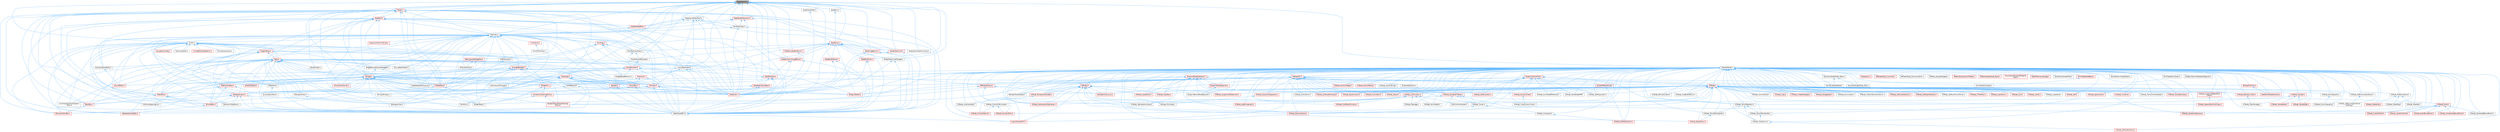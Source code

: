 digraph "SlateVector2.h"
{
 // INTERACTIVE_SVG=YES
 // LATEX_PDF_SIZE
  bgcolor="transparent";
  edge [fontname=Helvetica,fontsize=10,labelfontname=Helvetica,labelfontsize=10];
  node [fontname=Helvetica,fontsize=10,shape=box,height=0.2,width=0.4];
  Node1 [id="Node000001",label="SlateVector2.h",height=0.2,width=0.4,color="gray40", fillcolor="grey60", style="filled", fontcolor="black",tooltip=" "];
  Node1 -> Node2 [id="edge1_Node000001_Node000002",dir="back",color="steelblue1",style="solid",tooltip=" "];
  Node2 [id="Node000002",label="DrawElementPayloads.h",height=0.2,width=0.4,color="grey40", fillcolor="white", style="filled",URL="$d9/d97/DrawElementPayloads_8h.html",tooltip=" "];
  Node2 -> Node3 [id="edge2_Node000002_Node000003",dir="back",color="steelblue1",style="solid",tooltip=" "];
  Node3 [id="Node000003",label="DrawElements.h",height=0.2,width=0.4,color="red", fillcolor="#FFF0F0", style="filled",URL="$d8/d4c/DrawElements_8h.html",tooltip=" "];
  Node3 -> Node4 [id="edge3_Node000003_Node000004",dir="back",color="steelblue1",style="solid",tooltip=" "];
  Node4 [id="Node000004",label="PaintUtils.h",height=0.2,width=0.4,color="grey40", fillcolor="white", style="filled",URL="$d9/da6/PaintUtils_8h.html",tooltip=" "];
  Node3 -> Node182 [id="edge4_Node000003_Node000182",dir="back",color="steelblue1",style="solid",tooltip=" "];
  Node182 [id="Node000182",label="SSpinBox.h",height=0.2,width=0.4,color="red", fillcolor="#FFF0F0", style="filled",URL="$d5/da5/SSpinBox_8h.html",tooltip=" "];
  Node182 -> Node167 [id="edge5_Node000182_Node000167",dir="back",color="steelblue1",style="solid",tooltip=" "];
  Node167 [id="Node000167",label="SNumericEntryBox.h",height=0.2,width=0.4,color="red", fillcolor="#FFF0F0", style="filled",URL="$d8/d1a/SNumericEntryBox_8h.html",tooltip=" "];
  Node3 -> Node184 [id="edge6_Node000003_Node000184",dir="back",color="steelblue1",style="solid",tooltip=" "];
  Node184 [id="Node000184",label="STableRow.h",height=0.2,width=0.4,color="red", fillcolor="#FFF0F0", style="filled",URL="$d8/d43/STableRow_8h.html",tooltip=" "];
  Node184 -> Node133 [id="edge7_Node000184_Node000133",dir="back",color="steelblue1",style="solid",tooltip=" "];
  Node133 [id="Node000133",label="SComboBox.h",height=0.2,width=0.4,color="red", fillcolor="#FFF0F0", style="filled",URL="$d2/dd5/SComboBox_8h.html",tooltip=" "];
  Node133 -> Node144 [id="edge8_Node000133_Node000144",dir="back",color="steelblue1",style="solid",tooltip=" "];
  Node144 [id="Node000144",label="SEditableComboBox.h",height=0.2,width=0.4,color="red", fillcolor="#FFF0F0", style="filled",URL="$d0/d8c/SEditableComboBox_8h.html",tooltip=" "];
  Node133 -> Node116 [id="edge9_Node000133_Node000116",dir="back",color="steelblue1",style="solid",tooltip=" "];
  Node116 [id="Node000116",label="SlateSharedPCH.h",height=0.2,width=0.4,color="grey40", fillcolor="white", style="filled",URL="$d1/dfc/SlateSharedPCH_8h.html",tooltip=" "];
  Node116 -> Node117 [id="edge10_Node000116_Node000117",dir="back",color="steelblue1",style="solid",tooltip=" "];
  Node117 [id="Node000117",label="EngineSharedPCH.h",height=0.2,width=0.4,color="red", fillcolor="#FFF0F0", style="filled",URL="$dc/dbb/EngineSharedPCH_8h.html",tooltip=" "];
  Node184 -> Node308 [id="edge11_Node000184_Node000308",dir="back",color="steelblue1",style="solid",tooltip=" "];
  Node308 [id="Node000308",label="SListViewSelectorDropdown\lMenu.h",height=0.2,width=0.4,color="grey40", fillcolor="white", style="filled",URL="$d4/dc9/SListViewSelectorDropdownMenu_8h.html",tooltip=" "];
  Node184 -> Node116 [id="edge12_Node000184_Node000116",dir="back",color="steelblue1",style="solid",tooltip=" "];
  Node3 -> Node622 [id="edge13_Node000003_Node000622",dir="back",color="steelblue1",style="solid",tooltip=" "];
  Node622 [id="Node000622",label="SVirtualWindow.h",height=0.2,width=0.4,color="grey40", fillcolor="white", style="filled",URL="$d3/dd3/SVirtualWindow_8h.html",tooltip=" "];
  Node3 -> Node110 [id="edge14_Node000003_Node000110",dir="back",color="steelblue1",style="solid",tooltip=" "];
  Node110 [id="Node000110",label="SlateCore.h",height=0.2,width=0.4,color="red", fillcolor="#FFF0F0", style="filled",URL="$dc/d03/SlateCore_8h.html",tooltip=" "];
  Node3 -> Node655 [id="edge15_Node000003_Node000655",dir="back",color="steelblue1",style="solid",tooltip=" "];
  Node655 [id="Node000655",label="SlateRenderer.h",height=0.2,width=0.4,color="red", fillcolor="#FFF0F0", style="filled",URL="$d7/d93/SlateRenderer_8h.html",tooltip=" "];
  Node655 -> Node538 [id="edge16_Node000655_Node000538",dir="back",color="steelblue1",style="solid",tooltip=" "];
  Node538 [id="Node000538",label="SlateApplication.h",height=0.2,width=0.4,color="red", fillcolor="#FFF0F0", style="filled",URL="$db/d28/SlateApplication_8h.html",tooltip=" "];
  Node538 -> Node4 [id="edge17_Node000538_Node000004",dir="back",color="steelblue1",style="solid",tooltip=" "];
  Node538 -> Node133 [id="edge18_Node000538_Node000133",dir="back",color="steelblue1",style="solid",tooltip=" "];
  Node538 -> Node162 [id="edge19_Node000538_Node000162",dir="back",color="steelblue1",style="solid",tooltip=" "];
  Node162 [id="Node000162",label="SGridLineSpacingList.h",height=0.2,width=0.4,color="grey40", fillcolor="white", style="filled",URL="$db/d48/SGridLineSpacingList_8h.html",tooltip=" "];
  Node538 -> Node163 [id="edge20_Node000538_Node000163",dir="back",color="steelblue1",style="solid",tooltip=" "];
  Node163 [id="Node000163",label="SNumericDropDown.h",height=0.2,width=0.4,color="grey40", fillcolor="white", style="filled",URL="$d3/d12/SNumericDropDown_8h.html",tooltip=" "];
  Node538 -> Node182 [id="edge21_Node000538_Node000182",dir="back",color="steelblue1",style="solid",tooltip=" "];
  Node538 -> Node116 [id="edge22_Node000538_Node000116",dir="back",color="steelblue1",style="solid",tooltip=" "];
  Node655 -> Node657 [id="edge23_Node000655_Node000657",dir="back",color="steelblue1",style="solid",tooltip=" "];
  Node657 [id="Node000657",label="SlateApplicationBase.h",height=0.2,width=0.4,color="red", fillcolor="#FFF0F0", style="filled",URL="$d2/dfe/SlateApplicationBase_8h.html",tooltip=" "];
  Node657 -> Node538 [id="edge24_Node000657_Node000538",dir="back",color="steelblue1",style="solid",tooltip=" "];
  Node657 -> Node110 [id="edge25_Node000657_Node000110",dir="back",color="steelblue1",style="solid",tooltip=" "];
  Node657 -> Node116 [id="edge26_Node000657_Node000116",dir="back",color="steelblue1",style="solid",tooltip=" "];
  Node655 -> Node110 [id="edge27_Node000655_Node000110",dir="back",color="steelblue1",style="solid",tooltip=" "];
  Node655 -> Node116 [id="edge28_Node000655_Node000116",dir="back",color="steelblue1",style="solid",tooltip=" "];
  Node3 -> Node116 [id="edge29_Node000003_Node000116",dir="back",color="steelblue1",style="solid",tooltip=" "];
  Node3 -> Node658 [id="edge30_Node000003_Node000658",dir="back",color="steelblue1",style="solid",tooltip=" "];
  Node658 [id="Node000658",label="WidgetBaseBehavior.h",height=0.2,width=0.4,color="grey40", fillcolor="white", style="filled",URL="$dd/d18/WidgetBaseBehavior_8h.html",tooltip=" "];
  Node1 -> Node968 [id="edge31_Node000001_Node000968",dir="back",color="steelblue1",style="solid",tooltip=" "];
  Node968 [id="Node000968",label="DrawElementTypes.h",height=0.2,width=0.4,color="grey40", fillcolor="white", style="filled",URL="$df/d5c/DrawElementTypes_8h.html",tooltip=" "];
  Node968 -> Node2 [id="edge32_Node000968_Node000002",dir="back",color="steelblue1",style="solid",tooltip=" "];
  Node968 -> Node3 [id="edge33_Node000968_Node000003",dir="back",color="steelblue1",style="solid",tooltip=" "];
  Node1 -> Node969 [id="edge34_Node000001_Node000969",dir="back",color="steelblue1",style="solid",tooltip=" "];
  Node969 [id="Node000969",label="EdGraphNode.h",height=0.2,width=0.4,color="grey40", fillcolor="white", style="filled",URL="$d0/dc0/EdGraphNode_8h.html",tooltip=" "];
  Node969 -> Node970 [id="edge35_Node000969_Node000970",dir="back",color="steelblue1",style="solid",tooltip=" "];
  Node970 [id="Node000970",label="AnimStateAliasNode.h",height=0.2,width=0.4,color="grey40", fillcolor="white", style="filled",URL="$d1/dd2/AnimStateAliasNode_8h.html",tooltip=" "];
  Node969 -> Node971 [id="edge36_Node000969_Node000971",dir="back",color="steelblue1",style="solid",tooltip=" "];
  Node971 [id="Node000971",label="AnimStateEntryNode.h",height=0.2,width=0.4,color="grey40", fillcolor="white", style="filled",URL="$de/d94/AnimStateEntryNode_8h.html",tooltip=" "];
  Node969 -> Node972 [id="edge37_Node000969_Node000972",dir="back",color="steelblue1",style="solid",tooltip=" "];
  Node972 [id="Node000972",label="AnimStateNodeBase.h",height=0.2,width=0.4,color="red", fillcolor="#FFF0F0", style="filled",URL="$de/dd8/AnimStateNodeBase_8h.html",tooltip=" "];
  Node972 -> Node970 [id="edge38_Node000972_Node000970",dir="back",color="steelblue1",style="solid",tooltip=" "];
  Node969 -> Node976 [id="edge39_Node000969_Node000976",dir="back",color="steelblue1",style="solid",tooltip=" "];
  Node976 [id="Node000976",label="BlueprintActionDatabaseRegistrar.h",height=0.2,width=0.4,color="grey40", fillcolor="white", style="filled",URL="$d5/d5d/BlueprintActionDatabaseRegistrar_8h.html",tooltip=" "];
  Node969 -> Node977 [id="edge40_Node000969_Node000977",dir="back",color="steelblue1",style="solid",tooltip=" "];
  Node977 [id="Node000977",label="BlueprintActionFilter.h",height=0.2,width=0.4,color="red", fillcolor="#FFF0F0", style="filled",URL="$d5/d2a/BlueprintActionFilter_8h.html",tooltip=" "];
  Node977 -> Node981 [id="edge41_Node000977_Node000981",dir="back",color="steelblue1",style="solid",tooltip=" "];
  Node981 [id="Node000981",label="BlueprintNodeSpawner.h",height=0.2,width=0.4,color="red", fillcolor="#FFF0F0", style="filled",URL="$d1/de9/BlueprintNodeSpawner_8h.html",tooltip=" "];
  Node981 -> Node983 [id="edge42_Node000981_Node000983",dir="back",color="steelblue1",style="solid",tooltip=" "];
  Node983 [id="Node000983",label="BlueprintBoundNodeSpawner.h",height=0.2,width=0.4,color="grey40", fillcolor="white", style="filled",URL="$d4/da4/BlueprintBoundNodeSpawner_8h.html",tooltip=" "];
  Node977 -> Node998 [id="edge43_Node000977_Node000998",dir="back",color="steelblue1",style="solid",tooltip=" "];
  Node998 [id="Node000998",label="K2Node.h",height=0.2,width=0.4,color="red", fillcolor="#FFF0F0", style="filled",URL="$d5/d94/K2Node_8h.html",tooltip=" "];
  Node998 -> Node416 [id="edge44_Node000998_Node000416",dir="back",color="steelblue1",style="solid",tooltip=" "];
  Node416 [id="Node000416",label="K2Node_AnimNodeReference.h",height=0.2,width=0.4,color="grey40", fillcolor="white", style="filled",URL="$d2/d81/K2Node__AnimNodeReference_8h.html",tooltip=" "];
  Node998 -> Node999 [id="edge45_Node000998_Node000999",dir="back",color="steelblue1",style="solid",tooltip=" "];
  Node999 [id="Node000999",label="K2Node_AssignmentStatement.h",height=0.2,width=0.4,color="red", fillcolor="#FFF0F0", style="filled",URL="$d1/d32/K2Node__AssignmentStatement_8h.html",tooltip=" "];
  Node998 -> Node1002 [id="edge46_Node000998_Node001002",dir="back",color="steelblue1",style="solid",tooltip=" "];
  Node1002 [id="Node001002",label="K2Node_BaseAsyncTask.h",height=0.2,width=0.4,color="red", fillcolor="#FFF0F0", style="filled",URL="$d5/db7/K2Node__BaseAsyncTask_8h.html",tooltip=" "];
  Node1002 -> Node1004 [id="edge47_Node001002_Node001004",dir="back",color="steelblue1",style="solid",tooltip=" "];
  Node1004 [id="Node001004",label="K2Node_PlayMontage.h",height=0.2,width=0.4,color="grey40", fillcolor="white", style="filled",URL="$d6/d6a/K2Node__PlayMontage_8h.html",tooltip=" "];
  Node998 -> Node1011 [id="edge48_Node000998_Node001011",dir="back",color="steelblue1",style="solid",tooltip=" "];
  Node1011 [id="Node001011",label="K2Node_BitmaskLiteral.h",height=0.2,width=0.4,color="grey40", fillcolor="white", style="filled",URL="$dc/de6/K2Node__BitmaskLiteral_8h.html",tooltip=" "];
  Node998 -> Node1012 [id="edge49_Node000998_Node001012",dir="back",color="steelblue1",style="solid",tooltip=" "];
  Node1012 [id="Node001012",label="K2Node_BreakStruct.h",height=0.2,width=0.4,color="red", fillcolor="#FFF0F0", style="filled",URL="$df/d93/K2Node__BreakStruct_8h.html",tooltip=" "];
  Node998 -> Node1013 [id="edge50_Node000998_Node001013",dir="back",color="steelblue1",style="solid",tooltip=" "];
  Node1013 [id="Node001013",label="K2Node_CallFunction.h",height=0.2,width=0.4,color="red", fillcolor="#FFF0F0", style="filled",URL="$d5/d5f/K2Node__CallFunction_8h.html",tooltip=" "];
  Node1013 -> Node1014 [id="edge51_Node001013_Node001014",dir="back",color="steelblue1",style="solid",tooltip=" "];
  Node1014 [id="Node001014",label="CallFunctionHandler.h",height=0.2,width=0.4,color="grey40", fillcolor="white", style="filled",URL="$d3/d6d/CallFunctionHandler_8h.html",tooltip=" "];
  Node1013 -> Node1015 [id="edge52_Node001013_Node001015",dir="back",color="steelblue1",style="solid",tooltip=" "];
  Node1015 [id="Node001015",label="K2Node_AddComponent.h",height=0.2,width=0.4,color="red", fillcolor="#FFF0F0", style="filled",URL="$d9/dc9/K2Node__AddComponent_8h.html",tooltip=" "];
  Node1013 -> Node1016 [id="edge53_Node001013_Node001016",dir="back",color="steelblue1",style="solid",tooltip=" "];
  Node1016 [id="Node001016",label="K2Node_AnimGetter.h",height=0.2,width=0.4,color="grey40", fillcolor="white", style="filled",URL="$dc/d9a/K2Node__AnimGetter_8h.html",tooltip=" "];
  Node1013 -> Node1021 [id="edge54_Node001013_Node001021",dir="back",color="steelblue1",style="solid",tooltip=" "];
  Node1021 [id="Node001021",label="K2Node_CallParentFunction.h",height=0.2,width=0.4,color="red", fillcolor="#FFF0F0", style="filled",URL="$df/d77/K2Node__CallParentFunction_8h.html",tooltip=" "];
  Node1013 -> Node1023 [id="edge55_Node001013_Node001023",dir="back",color="steelblue1",style="solid",tooltip=" "];
  Node1023 [id="Node001023",label="K2Node_GetInputAxisKeyValue.h",height=0.2,width=0.4,color="red", fillcolor="#FFF0F0", style="filled",URL="$d3/d5c/K2Node__GetInputAxisKeyValue_8h.html",tooltip=" "];
  Node1013 -> Node1025 [id="edge56_Node001013_Node001025",dir="back",color="steelblue1",style="solid",tooltip=" "];
  Node1025 [id="Node001025",label="K2Node_GetInputAxisValue.h",height=0.2,width=0.4,color="grey40", fillcolor="white", style="filled",URL="$db/d9b/K2Node__GetInputAxisValue_8h.html",tooltip=" "];
  Node1013 -> Node1027 [id="edge57_Node001013_Node001027",dir="back",color="steelblue1",style="solid",tooltip=" "];
  Node1027 [id="Node001027",label="K2Node_Message.h",height=0.2,width=0.4,color="grey40", fillcolor="white", style="filled",URL="$d3/deb/K2Node__Message_8h.html",tooltip=" "];
  Node998 -> Node1030 [id="edge58_Node000998_Node001030",dir="back",color="steelblue1",style="solid",tooltip=" "];
  Node1030 [id="Node001030",label="K2Node_CastByteToEnum.h",height=0.2,width=0.4,color="grey40", fillcolor="white", style="filled",URL="$d7/dcf/K2Node__CastByteToEnum_8h.html",tooltip=" "];
  Node998 -> Node1031 [id="edge59_Node000998_Node001031",dir="back",color="steelblue1",style="solid",tooltip=" "];
  Node1031 [id="Node001031",label="K2Node_ClassDynamicCast.h",height=0.2,width=0.4,color="grey40", fillcolor="white", style="filled",URL="$d1/d23/K2Node__ClassDynamicCast_8h.html",tooltip=" "];
  Node998 -> Node1032 [id="edge60_Node000998_Node001032",dir="back",color="steelblue1",style="solid",tooltip=" "];
  Node1032 [id="Node001032",label="K2Node_ConstructObjectFrom\lClass.h",height=0.2,width=0.4,color="red", fillcolor="#FFF0F0", style="filled",URL="$d6/de4/K2Node__ConstructObjectFromClass_8h.html",tooltip=" "];
  Node1032 -> Node1035 [id="edge61_Node001032_Node001035",dir="back",color="steelblue1",style="solid",tooltip=" "];
  Node1035 [id="Node001035",label="K2Node_SpawnActorFromClass.h",height=0.2,width=0.4,color="red", fillcolor="#FFF0F0", style="filled",URL="$dc/d71/K2Node__SpawnActorFromClass_8h.html",tooltip=" "];
  Node998 -> Node1036 [id="edge62_Node000998_Node001036",dir="back",color="steelblue1",style="solid",tooltip=" "];
  Node1036 [id="Node001036",label="K2Node_ConvertAsset.h",height=0.2,width=0.4,color="grey40", fillcolor="white", style="filled",URL="$d0/da7/K2Node__ConvertAsset_8h.html",tooltip=" "];
  Node998 -> Node1037 [id="edge63_Node000998_Node001037",dir="back",color="steelblue1",style="solid",tooltip=" "];
  Node1037 [id="Node001037",label="K2Node_Copy.h",height=0.2,width=0.4,color="red", fillcolor="#FFF0F0", style="filled",URL="$d5/dce/K2Node__Copy_8h.html",tooltip=" "];
  Node998 -> Node1038 [id="edge64_Node000998_Node001038",dir="back",color="steelblue1",style="solid",tooltip=" "];
  Node1038 [id="Node001038",label="K2Node_CreateDelegate.h",height=0.2,width=0.4,color="red", fillcolor="#FFF0F0", style="filled",URL="$d2/d7e/K2Node__CreateDelegate_8h.html",tooltip=" "];
  Node998 -> Node1040 [id="edge65_Node000998_Node001040",dir="back",color="steelblue1",style="solid",tooltip=" "];
  Node1040 [id="Node001040",label="K2Node_DelegateSet.h",height=0.2,width=0.4,color="red", fillcolor="#FFF0F0", style="filled",URL="$d0/d7b/K2Node__DelegateSet_8h.html",tooltip=" "];
  Node998 -> Node1041 [id="edge66_Node000998_Node001041",dir="back",color="steelblue1",style="solid",tooltip=" "];
  Node1041 [id="Node001041",label="K2Node_DoOnceMultiInput.h",height=0.2,width=0.4,color="red", fillcolor="#FFF0F0", style="filled",URL="$d8/db3/K2Node__DoOnceMultiInput_8h.html",tooltip=" "];
  Node998 -> Node1042 [id="edge67_Node000998_Node001042",dir="back",color="steelblue1",style="solid",tooltip=" "];
  Node1042 [id="Node001042",label="K2Node_DynamicCast.h",height=0.2,width=0.4,color="red", fillcolor="#FFF0F0", style="filled",URL="$dc/d1c/K2Node__DynamicCast_8h.html",tooltip=" "];
  Node1042 -> Node1031 [id="edge68_Node001042_Node001031",dir="back",color="steelblue1",style="solid",tooltip=" "];
  Node998 -> Node1043 [id="edge69_Node000998_Node001043",dir="back",color="steelblue1",style="solid",tooltip=" "];
  Node1043 [id="Node001043",label="K2Node_EaseFunction.h",height=0.2,width=0.4,color="red", fillcolor="#FFF0F0", style="filled",URL="$d7/db4/K2Node__EaseFunction_8h.html",tooltip=" "];
  Node998 -> Node1044 [id="edge70_Node000998_Node001044",dir="back",color="steelblue1",style="solid",tooltip=" "];
  Node1044 [id="Node001044",label="K2Node_EditablePinBase.h",height=0.2,width=0.4,color="red", fillcolor="#FFF0F0", style="filled",URL="$dd/d63/K2Node__EditablePinBase_8h.html",tooltip=" "];
  Node1044 -> Node1045 [id="edge71_Node001044_Node001045",dir="back",color="steelblue1",style="solid",tooltip=" "];
  Node1045 [id="Node001045",label="K2Node_CustomEvent.h",height=0.2,width=0.4,color="red", fillcolor="#FFF0F0", style="filled",URL="$d1/d06/K2Node__CustomEvent_8h.html",tooltip=" "];
  Node1044 -> Node1046 [id="edge72_Node001044_Node001046",dir="back",color="steelblue1",style="solid",tooltip=" "];
  Node1046 [id="Node001046",label="K2Node_Event.h",height=0.2,width=0.4,color="red", fillcolor="#FFF0F0", style="filled",URL="$dd/d9e/K2Node__Event_8h.html",tooltip=" "];
  Node1046 -> Node1047 [id="edge73_Node001046_Node001047",dir="back",color="steelblue1",style="solid",tooltip=" "];
  Node1047 [id="Node001047",label="K2Node_ActorBoundEvent.h",height=0.2,width=0.4,color="red", fillcolor="#FFF0F0", style="filled",URL="$d8/db3/K2Node__ActorBoundEvent_8h.html",tooltip=" "];
  Node1046 -> Node1048 [id="edge74_Node001046_Node001048",dir="back",color="steelblue1",style="solid",tooltip=" "];
  Node1048 [id="Node001048",label="K2Node_ComponentBoundEvent.h",height=0.2,width=0.4,color="red", fillcolor="#FFF0F0", style="filled",URL="$d7/d15/K2Node__ComponentBoundEvent_8h.html",tooltip=" "];
  Node1046 -> Node1045 [id="edge75_Node001046_Node001045",dir="back",color="steelblue1",style="solid",tooltip=" "];
  Node1046 -> Node1049 [id="edge76_Node001046_Node001049",dir="back",color="steelblue1",style="solid",tooltip=" "];
  Node1049 [id="Node001049",label="K2Node_GeneratedBoundEvent.h",height=0.2,width=0.4,color="grey40", fillcolor="white", style="filled",URL="$d4/dc1/K2Node__GeneratedBoundEvent_8h.html",tooltip=" "];
  Node1046 -> Node1051 [id="edge77_Node001046_Node001051",dir="back",color="steelblue1",style="solid",tooltip=" "];
  Node1051 [id="Node001051",label="K2Node_InputAxisEvent.h",height=0.2,width=0.4,color="red", fillcolor="#FFF0F0", style="filled",URL="$d5/dd9/K2Node__InputAxisEvent_8h.html",tooltip=" "];
  Node1046 -> Node1052 [id="edge78_Node001046_Node001052",dir="back",color="steelblue1",style="solid",tooltip=" "];
  Node1052 [id="Node001052",label="K2Node_InputAxisKeyEvent.h",height=0.2,width=0.4,color="red", fillcolor="#FFF0F0", style="filled",URL="$d8/d36/K2Node__InputAxisKeyEvent_8h.html",tooltip=" "];
  Node1044 -> Node1057 [id="edge79_Node001044_Node001057",dir="back",color="steelblue1",style="solid",tooltip=" "];
  Node1057 [id="Node001057",label="K2Node_FunctionEntry.h",height=0.2,width=0.4,color="red", fillcolor="#FFF0F0", style="filled",URL="$d8/d11/K2Node__FunctionEntry_8h.html",tooltip=" "];
  Node1044 -> Node1058 [id="edge80_Node001044_Node001058",dir="back",color="steelblue1",style="solid",tooltip=" "];
  Node1058 [id="Node001058",label="K2Node_FunctionTerminator.h",height=0.2,width=0.4,color="grey40", fillcolor="white", style="filled",URL="$df/d4a/K2Node__FunctionTerminator_8h.html",tooltip=" "];
  Node1058 -> Node1057 [id="edge81_Node001058_Node001057",dir="back",color="steelblue1",style="solid",tooltip=" "];
  Node1058 -> Node1059 [id="edge82_Node001058_Node001059",dir="back",color="steelblue1",style="solid",tooltip=" "];
  Node1059 [id="Node001059",label="K2Node_FunctionResult.h",height=0.2,width=0.4,color="red", fillcolor="#FFF0F0", style="filled",URL="$d5/daa/K2Node__FunctionResult_8h.html",tooltip=" "];
  Node1044 -> Node1060 [id="edge83_Node001044_Node001060",dir="back",color="steelblue1",style="solid",tooltip=" "];
  Node1060 [id="Node001060",label="K2Node_Tunnel.h",height=0.2,width=0.4,color="grey40", fillcolor="white", style="filled",URL="$d2/d04/K2Node__Tunnel_8h.html",tooltip=" "];
  Node1060 -> Node1061 [id="edge84_Node001060_Node001061",dir="back",color="steelblue1",style="solid",tooltip=" "];
  Node1061 [id="Node001061",label="K2Node_Composite.h",height=0.2,width=0.4,color="grey40", fillcolor="white", style="filled",URL="$d9/d9a/K2Node__Composite_8h.html",tooltip=" "];
  Node1061 -> Node1062 [id="edge85_Node001061_Node001062",dir="back",color="steelblue1",style="solid",tooltip=" "];
  Node1062 [id="Node001062",label="K2Node_MathExpression.h",height=0.2,width=0.4,color="red", fillcolor="#FFF0F0", style="filled",URL="$d4/de7/K2Node__MathExpression_8h.html",tooltip=" "];
  Node1060 -> Node1063 [id="edge86_Node001060_Node001063",dir="back",color="steelblue1",style="solid",tooltip=" "];
  Node1063 [id="Node001063",label="K2Node_MacroInstance.h",height=0.2,width=0.4,color="red", fillcolor="#FFF0F0", style="filled",URL="$d1/d45/K2Node__MacroInstance_8h.html",tooltip=" "];
  Node998 -> Node1064 [id="edge87_Node000998_Node001064",dir="back",color="steelblue1",style="solid",tooltip=" "];
  Node1064 [id="Node001064",label="K2Node_EnumEquality.h",height=0.2,width=0.4,color="grey40", fillcolor="white", style="filled",URL="$d4/d88/K2Node__EnumEquality_8h.html",tooltip=" "];
  Node1064 -> Node1065 [id="edge88_Node001064_Node001065",dir="back",color="steelblue1",style="solid",tooltip=" "];
  Node1065 [id="Node001065",label="K2Node_EnumInequality.h",height=0.2,width=0.4,color="grey40", fillcolor="white", style="filled",URL="$d7/d5f/K2Node__EnumInequality_8h.html",tooltip=" "];
  Node998 -> Node1066 [id="edge89_Node000998_Node001066",dir="back",color="steelblue1",style="solid",tooltip=" "];
  Node1066 [id="Node001066",label="K2Node_EnumLiteral.h",height=0.2,width=0.4,color="grey40", fillcolor="white", style="filled",URL="$d3/d1c/K2Node__EnumLiteral_8h.html",tooltip=" "];
  Node998 -> Node1067 [id="edge90_Node000998_Node001067",dir="back",color="steelblue1",style="solid",tooltip=" "];
  Node1067 [id="Node001067",label="K2Node_ExecutionSequence.h",height=0.2,width=0.4,color="red", fillcolor="#FFF0F0", style="filled",URL="$da/d97/K2Node__ExecutionSequence_8h.html",tooltip=" "];
  Node1067 -> Node1068 [id="edge91_Node001067_Node001068",dir="back",color="steelblue1",style="solid",tooltip=" "];
  Node1068 [id="Node001068",label="K2Node_MultiGate.h",height=0.2,width=0.4,color="grey40", fillcolor="white", style="filled",URL="$d6/da1/K2Node__MultiGate_8h.html",tooltip=" "];
  Node998 -> Node1069 [id="edge92_Node000998_Node001069",dir="back",color="steelblue1",style="solid",tooltip=" "];
  Node1069 [id="Node001069",label="K2Node_ForEachElementInEnum.h",height=0.2,width=0.4,color="grey40", fillcolor="white", style="filled",URL="$d2/d15/K2Node__ForEachElementInEnum_8h.html",tooltip=" "];
  Node998 -> Node1070 [id="edge93_Node000998_Node001070",dir="back",color="steelblue1",style="solid",tooltip=" "];
  Node1070 [id="Node001070",label="K2Node_FormatText.h",height=0.2,width=0.4,color="red", fillcolor="#FFF0F0", style="filled",URL="$d0/d94/K2Node__FormatText_8h.html",tooltip=" "];
  Node998 -> Node1072 [id="edge94_Node000998_Node001072",dir="back",color="steelblue1",style="solid",tooltip=" "];
  Node1072 [id="Node001072",label="K2Node_GetArrayItem.h",height=0.2,width=0.4,color="red", fillcolor="#FFF0F0", style="filled",URL="$df/db6/K2Node__GetArrayItem_8h.html",tooltip=" "];
  Node998 -> Node1073 [id="edge95_Node000998_Node001073",dir="back",color="steelblue1",style="solid",tooltip=" "];
  Node1073 [id="Node001073",label="K2Node_GetClassDefaults.h",height=0.2,width=0.4,color="red", fillcolor="#FFF0F0", style="filled",URL="$d8/d5e/K2Node__GetClassDefaults_8h.html",tooltip=" "];
  Node998 -> Node1074 [id="edge96_Node000998_Node001074",dir="back",color="steelblue1",style="solid",tooltip=" "];
  Node1074 [id="Node001074",label="K2Node_GetDataTableRow.h",height=0.2,width=0.4,color="red", fillcolor="#FFF0F0", style="filled",URL="$d5/d7f/K2Node__GetDataTableRow_8h.html",tooltip=" "];
  Node998 -> Node1075 [id="edge97_Node000998_Node001075",dir="back",color="steelblue1",style="solid",tooltip=" "];
  Node1075 [id="Node001075",label="K2Node_GetEnumeratorName.h",height=0.2,width=0.4,color="grey40", fillcolor="white", style="filled",URL="$d1/d1f/K2Node__GetEnumeratorName_8h.html",tooltip=" "];
  Node1075 -> Node1076 [id="edge98_Node001075_Node001076",dir="back",color="steelblue1",style="solid",tooltip=" "];
  Node1076 [id="Node001076",label="K2Node_GetEnumeratorName\lAsString.h",height=0.2,width=0.4,color="grey40", fillcolor="white", style="filled",URL="$d8/d77/K2Node__GetEnumeratorNameAsString_8h.html",tooltip=" "];
  Node998 -> Node1077 [id="edge99_Node000998_Node001077",dir="back",color="steelblue1",style="solid",tooltip=" "];
  Node1077 [id="Node001077",label="K2Node_GetNumEnumEntries.h",height=0.2,width=0.4,color="grey40", fillcolor="white", style="filled",URL="$d6/d60/K2Node__GetNumEnumEntries_8h.html",tooltip=" "];
  Node998 -> Node1079 [id="edge100_Node000998_Node001079",dir="back",color="steelblue1",style="solid",tooltip=" "];
  Node1079 [id="Node001079",label="K2Node_GetSubsystem.h",height=0.2,width=0.4,color="grey40", fillcolor="white", style="filled",URL="$d6/d44/K2Node__GetSubsystem_8h.html",tooltip=" "];
  Node998 -> Node1080 [id="edge101_Node000998_Node001080",dir="back",color="steelblue1",style="solid",tooltip=" "];
  Node1080 [id="Node001080",label="K2Node_IfThenElse.h",height=0.2,width=0.4,color="red", fillcolor="#FFF0F0", style="filled",URL="$d7/d43/K2Node__IfThenElse_8h.html",tooltip=" "];
  Node998 -> Node1081 [id="edge102_Node000998_Node001081",dir="back",color="steelblue1",style="solid",tooltip=" "];
  Node1081 [id="Node001081",label="K2Node_InputAction.h",height=0.2,width=0.4,color="red", fillcolor="#FFF0F0", style="filled",URL="$d7/d16/K2Node__InputAction_8h.html",tooltip=" "];
  Node998 -> Node1082 [id="edge103_Node000998_Node001082",dir="back",color="steelblue1",style="solid",tooltip=" "];
  Node1082 [id="Node001082",label="K2Node_InputKey.h",height=0.2,width=0.4,color="red", fillcolor="#FFF0F0", style="filled",URL="$d2/dd5/K2Node__InputKey_8h.html",tooltip=" "];
  Node998 -> Node1083 [id="edge104_Node000998_Node001083",dir="back",color="steelblue1",style="solid",tooltip=" "];
  Node1083 [id="Node001083",label="K2Node_InputTouch.h",height=0.2,width=0.4,color="red", fillcolor="#FFF0F0", style="filled",URL="$d4/d0f/K2Node__InputTouch_8h.html",tooltip=" "];
  Node998 -> Node1084 [id="edge105_Node000998_Node001084",dir="back",color="steelblue1",style="solid",tooltip=" "];
  Node1084 [id="Node001084",label="K2Node_Knot.h",height=0.2,width=0.4,color="red", fillcolor="#FFF0F0", style="filled",URL="$d2/dfd/K2Node__Knot_8h.html",tooltip=" "];
  Node998 -> Node1085 [id="edge106_Node000998_Node001085",dir="back",color="steelblue1",style="solid",tooltip=" "];
  Node1085 [id="Node001085",label="K2Node_Literal.h",height=0.2,width=0.4,color="red", fillcolor="#FFF0F0", style="filled",URL="$da/d6c/K2Node__Literal_8h.html",tooltip=" "];
  Node998 -> Node1086 [id="edge107_Node000998_Node001086",dir="back",color="steelblue1",style="solid",tooltip=" "];
  Node1086 [id="Node001086",label="K2Node_LoadAsset.h",height=0.2,width=0.4,color="grey40", fillcolor="white", style="filled",URL="$db/d4b/K2Node__LoadAsset_8h.html",tooltip=" "];
  Node998 -> Node1063 [id="edge108_Node000998_Node001063",dir="back",color="steelblue1",style="solid",tooltip=" "];
  Node998 -> Node1087 [id="edge109_Node000998_Node001087",dir="back",color="steelblue1",style="solid",tooltip=" "];
  Node1087 [id="Node001087",label="K2Node_MakeContainer.h",height=0.2,width=0.4,color="grey40", fillcolor="white", style="filled",URL="$d8/de7/K2Node__MakeContainer_8h.html",tooltip=" "];
  Node1087 -> Node1088 [id="edge110_Node001087_Node001088",dir="back",color="steelblue1",style="solid",tooltip=" "];
  Node1088 [id="Node001088",label="K2Node_MakeArray.h",height=0.2,width=0.4,color="red", fillcolor="#FFF0F0", style="filled",URL="$d6/d49/K2Node__MakeArray_8h.html",tooltip=" "];
  Node1087 -> Node1089 [id="edge111_Node001087_Node001089",dir="back",color="steelblue1",style="solid",tooltip=" "];
  Node1089 [id="Node001089",label="K2Node_MakeMap.h",height=0.2,width=0.4,color="grey40", fillcolor="white", style="filled",URL="$d5/d88/K2Node__MakeMap_8h.html",tooltip=" "];
  Node1087 -> Node1090 [id="edge112_Node001087_Node001090",dir="back",color="steelblue1",style="solid",tooltip=" "];
  Node1090 [id="Node001090",label="K2Node_MakeSet.h",height=0.2,width=0.4,color="grey40", fillcolor="white", style="filled",URL="$d3/da8/K2Node__MakeSet_8h.html",tooltip=" "];
  Node998 -> Node1091 [id="edge113_Node000998_Node001091",dir="back",color="steelblue1",style="solid",tooltip=" "];
  Node1091 [id="Node001091",label="K2Node_MakeStruct.h",height=0.2,width=0.4,color="grey40", fillcolor="white", style="filled",URL="$de/de5/K2Node__MakeStruct_8h.html",tooltip=" "];
  Node1091 -> Node1092 [id="edge114_Node001091_Node001092",dir="back",color="steelblue1",style="solid",tooltip=" "];
  Node1092 [id="Node001092",label="K2Node_SetFieldsInStruct.h",height=0.2,width=0.4,color="red", fillcolor="#FFF0F0", style="filled",URL="$d0/d0c/K2Node__SetFieldsInStruct_8h.html",tooltip=" "];
  Node998 -> Node1096 [id="edge115_Node000998_Node001096",dir="back",color="steelblue1",style="solid",tooltip=" "];
  Node1096 [id="Node001096",label="K2Node_Select.h",height=0.2,width=0.4,color="red", fillcolor="#FFF0F0", style="filled",URL="$d2/de5/K2Node__Select_8h.html",tooltip=" "];
  Node998 -> Node1097 [id="edge116_Node000998_Node001097",dir="back",color="steelblue1",style="solid",tooltip=" "];
  Node1097 [id="Node001097",label="K2Node_Self.h",height=0.2,width=0.4,color="red", fillcolor="#FFF0F0", style="filled",URL="$d3/d27/K2Node__Self_8h.html",tooltip=" "];
  Node998 -> Node1100 [id="edge117_Node000998_Node001100",dir="back",color="steelblue1",style="solid",tooltip=" "];
  Node1100 [id="Node001100",label="K2Node_SpawnActor.h",height=0.2,width=0.4,color="red", fillcolor="#FFF0F0", style="filled",URL="$df/dd1/K2Node__SpawnActor_8h.html",tooltip=" "];
  Node998 -> Node1035 [id="edge118_Node000998_Node001035",dir="back",color="steelblue1",style="solid",tooltip=" "];
  Node998 -> Node1101 [id="edge119_Node000998_Node001101",dir="back",color="steelblue1",style="solid",tooltip=" "];
  Node1101 [id="Node001101",label="K2Node_StructMemberGet.h",height=0.2,width=0.4,color="grey40", fillcolor="white", style="filled",URL="$d3/d37/K2Node__StructMemberGet_8h.html",tooltip=" "];
  Node1101 -> Node1012 [id="edge120_Node001101_Node001012",dir="back",color="steelblue1",style="solid",tooltip=" "];
  Node998 -> Node1102 [id="edge121_Node000998_Node001102",dir="back",color="steelblue1",style="solid",tooltip=" "];
  Node1102 [id="Node001102",label="K2Node_StructMemberSet.h",height=0.2,width=0.4,color="grey40", fillcolor="white", style="filled",URL="$df/d40/K2Node__StructMemberSet_8h.html",tooltip=" "];
  Node1102 -> Node1091 [id="edge122_Node001102_Node001091",dir="back",color="steelblue1",style="solid",tooltip=" "];
  Node998 -> Node1103 [id="edge123_Node000998_Node001103",dir="back",color="steelblue1",style="solid",tooltip=" "];
  Node1103 [id="Node001103",label="K2Node_StructOperation.h",height=0.2,width=0.4,color="grey40", fillcolor="white", style="filled",URL="$d1/d1c/K2Node__StructOperation_8h.html",tooltip=" "];
  Node1103 -> Node1091 [id="edge124_Node001103_Node001091",dir="back",color="steelblue1",style="solid",tooltip=" "];
  Node1103 -> Node1101 [id="edge125_Node001103_Node001101",dir="back",color="steelblue1",style="solid",tooltip=" "];
  Node1103 -> Node1102 [id="edge126_Node001103_Node001102",dir="back",color="steelblue1",style="solid",tooltip=" "];
  Node998 -> Node1105 [id="edge127_Node000998_Node001105",dir="back",color="steelblue1",style="solid",tooltip=" "];
  Node1105 [id="Node001105",label="K2Node_SwitchEnum.h",height=0.2,width=0.4,color="grey40", fillcolor="white", style="filled",URL="$d1/df5/K2Node__SwitchEnum_8h.html",tooltip=" "];
  Node998 -> Node1109 [id="edge128_Node000998_Node001109",dir="back",color="steelblue1",style="solid",tooltip=" "];
  Node1109 [id="Node001109",label="K2Node_TemporaryVariable.h",height=0.2,width=0.4,color="red", fillcolor="#FFF0F0", style="filled",URL="$d1/d6a/K2Node__TemporaryVariable_8h.html",tooltip=" "];
  Node1109 -> Node1110 [id="edge129_Node001109_Node001110",dir="back",color="steelblue1",style="solid",tooltip=" "];
  Node1110 [id="Node001110",label="K2Node_LocalVariable.h",height=0.2,width=0.4,color="grey40", fillcolor="white", style="filled",URL="$d4/d4f/K2Node__LocalVariable_8h.html",tooltip=" "];
  Node998 -> Node1111 [id="edge130_Node000998_Node001111",dir="back",color="steelblue1",style="solid",tooltip=" "];
  Node1111 [id="Node001111",label="K2Node_Timeline.h",height=0.2,width=0.4,color="red", fillcolor="#FFF0F0", style="filled",URL="$dd/dd4/K2Node__Timeline_8h.html",tooltip=" "];
  Node998 -> Node1112 [id="edge131_Node000998_Node001112",dir="back",color="steelblue1",style="solid",tooltip=" "];
  Node1112 [id="Node001112",label="K2Node_TransitionRuleGetter.h",height=0.2,width=0.4,color="grey40", fillcolor="white", style="filled",URL="$da/d0d/K2Node__TransitionRuleGetter_8h.html",tooltip=" "];
  Node998 -> Node1060 [id="edge132_Node000998_Node001060",dir="back",color="steelblue1",style="solid",tooltip=" "];
  Node998 -> Node1113 [id="edge133_Node000998_Node001113",dir="back",color="steelblue1",style="solid",tooltip=" "];
  Node1113 [id="Node001113",label="K2Node_TunnelBoundary.h",height=0.2,width=0.4,color="red", fillcolor="#FFF0F0", style="filled",URL="$d3/d2f/K2Node__TunnelBoundary_8h.html",tooltip=" "];
  Node998 -> Node1114 [id="edge134_Node000998_Node001114",dir="back",color="steelblue1",style="solid",tooltip=" "];
  Node1114 [id="Node001114",label="K2Node_Variable.h",height=0.2,width=0.4,color="red", fillcolor="#FFF0F0", style="filled",URL="$d7/dbe/K2Node__Variable_8h.html",tooltip=" "];
  Node1114 -> Node1103 [id="edge135_Node001114_Node001103",dir="back",color="steelblue1",style="solid",tooltip=" "];
  Node1114 -> Node1115 [id="edge136_Node001114_Node001115",dir="back",color="steelblue1",style="solid",tooltip=" "];
  Node1115 [id="Node001115",label="K2Node_VariableGet.h",height=0.2,width=0.4,color="red", fillcolor="#FFF0F0", style="filled",URL="$d3/de0/K2Node__VariableGet_8h.html",tooltip=" "];
  Node1114 -> Node1116 [id="edge137_Node001114_Node001116",dir="back",color="steelblue1",style="solid",tooltip=" "];
  Node1116 [id="Node001116",label="K2Node_VariableSet.h",height=0.2,width=0.4,color="red", fillcolor="#FFF0F0", style="filled",URL="$d9/d54/K2Node__VariableSet_8h.html",tooltip=" "];
  Node998 -> Node1117 [id="edge138_Node000998_Node001117",dir="back",color="steelblue1",style="solid",tooltip=" "];
  Node1117 [id="Node001117",label="K2Node_VariableSetRef.h",height=0.2,width=0.4,color="grey40", fillcolor="white", style="filled",URL="$dc/de5/K2Node__VariableSetRef_8h.html",tooltip=" "];
  Node977 -> Node1016 [id="edge139_Node000977_Node001016",dir="back",color="steelblue1",style="solid",tooltip=" "];
  Node977 -> Node416 [id="edge140_Node000977_Node000416",dir="back",color="steelblue1",style="solid",tooltip=" "];
  Node977 -> Node1013 [id="edge141_Node000977_Node001013",dir="back",color="steelblue1",style="solid",tooltip=" "];
  Node977 -> Node1042 [id="edge142_Node000977_Node001042",dir="back",color="steelblue1",style="solid",tooltip=" "];
  Node977 -> Node1072 [id="edge143_Node000977_Node001072",dir="back",color="steelblue1",style="solid",tooltip=" "];
  Node977 -> Node1079 [id="edge144_Node000977_Node001079",dir="back",color="steelblue1",style="solid",tooltip=" "];
  Node977 -> Node1063 [id="edge145_Node000977_Node001063",dir="back",color="steelblue1",style="solid",tooltip=" "];
  Node977 -> Node1103 [id="edge146_Node000977_Node001103",dir="back",color="steelblue1",style="solid",tooltip=" "];
  Node977 -> Node1117 [id="edge147_Node000977_Node001117",dir="back",color="steelblue1",style="solid",tooltip=" "];
  Node969 -> Node983 [id="edge148_Node000969_Node000983",dir="back",color="steelblue1",style="solid",tooltip=" "];
  Node969 -> Node70 [id="edge149_Node000969_Node000070",dir="back",color="steelblue1",style="solid",tooltip=" "];
  Node70 [id="Node000070",label="BlueprintConnectionDrawing\lPolicy.h",height=0.2,width=0.4,color="red", fillcolor="#FFF0F0", style="filled",URL="$d2/dfc/BlueprintConnectionDrawingPolicy_8h.html",tooltip=" "];
  Node969 -> Node192 [id="edge150_Node000969_Node000192",dir="back",color="steelblue1",style="solid",tooltip=" "];
  Node192 [id="Node000192",label="BlueprintEditor.h",height=0.2,width=0.4,color="red", fillcolor="#FFF0F0", style="filled",URL="$df/d7d/BlueprintEditor_8h.html",tooltip=" "];
  Node969 -> Node1119 [id="edge151_Node000969_Node001119",dir="back",color="steelblue1",style="solid",tooltip=" "];
  Node1119 [id="Node001119",label="BlueprintNodeSignature.h",height=0.2,width=0.4,color="red", fillcolor="#FFF0F0", style="filled",URL="$d0/d2a/BlueprintNodeSignature_8h.html",tooltip=" "];
  Node1119 -> Node983 [id="edge152_Node001119_Node000983",dir="back",color="steelblue1",style="solid",tooltip=" "];
  Node1119 -> Node981 [id="edge153_Node001119_Node000981",dir="back",color="steelblue1",style="solid",tooltip=" "];
  Node1119 -> Node998 [id="edge154_Node001119_Node000998",dir="back",color="steelblue1",style="solid",tooltip=" "];
  Node1119 -> Node1042 [id="edge155_Node001119_Node001042",dir="back",color="steelblue1",style="solid",tooltip=" "];
  Node1119 -> Node1072 [id="edge156_Node001119_Node001072",dir="back",color="steelblue1",style="solid",tooltip=" "];
  Node1119 -> Node1023 [id="edge157_Node001119_Node001023",dir="back",color="steelblue1",style="solid",tooltip=" "];
  Node1119 -> Node1025 [id="edge158_Node001119_Node001025",dir="back",color="steelblue1",style="solid",tooltip=" "];
  Node1119 -> Node1081 [id="edge159_Node001119_Node001081",dir="back",color="steelblue1",style="solid",tooltip=" "];
  Node1119 -> Node1051 [id="edge160_Node001119_Node001051",dir="back",color="steelblue1",style="solid",tooltip=" "];
  Node1119 -> Node1052 [id="edge161_Node001119_Node001052",dir="back",color="steelblue1",style="solid",tooltip=" "];
  Node1119 -> Node1082 [id="edge162_Node001119_Node001082",dir="back",color="steelblue1",style="solid",tooltip=" "];
  Node1119 -> Node1063 [id="edge163_Node001119_Node001063",dir="back",color="steelblue1",style="solid",tooltip=" "];
  Node1119 -> Node1109 [id="edge164_Node001119_Node001109",dir="back",color="steelblue1",style="solid",tooltip=" "];
  Node969 -> Node981 [id="edge165_Node000969_Node000981",dir="back",color="steelblue1",style="solid",tooltip=" "];
  Node969 -> Node1121 [id="edge166_Node000969_Node001121",dir="back",color="steelblue1",style="solid",tooltip=" "];
  Node1121 [id="Node001121",label="Breakpoint.h",height=0.2,width=0.4,color="red", fillcolor="#FFF0F0", style="filled",URL="$d6/da3/Breakpoint_8h.html",tooltip=" "];
  Node969 -> Node1014 [id="edge167_Node000969_Node001014",dir="back",color="steelblue1",style="solid",tooltip=" "];
  Node969 -> Node1122 [id="edge168_Node000969_Node001122",dir="back",color="steelblue1",style="solid",tooltip=" "];
  Node1122 [id="Node001122",label="CompilerResultsLog.h",height=0.2,width=0.4,color="red", fillcolor="#FFF0F0", style="filled",URL="$dc/d68/CompilerResultsLog_8h.html",tooltip=" "];
  Node1122 -> Node1062 [id="edge169_Node001122_Node001062",dir="back",color="steelblue1",style="solid",tooltip=" "];
  Node969 -> Node69 [id="edge170_Node000969_Node000069",dir="back",color="steelblue1",style="solid",tooltip=" "];
  Node69 [id="Node000069",label="ConnectionDrawingPolicy.h",height=0.2,width=0.4,color="red", fillcolor="#FFF0F0", style="filled",URL="$d5/dc8/ConnectionDrawingPolicy_8h.html",tooltip=" "];
  Node69 -> Node70 [id="edge171_Node000069_Node000070",dir="back",color="steelblue1",style="solid",tooltip=" "];
  Node69 -> Node67 [id="edge172_Node000069_Node000067",dir="back",color="steelblue1",style="solid",tooltip=" "];
  Node67 [id="Node000067",label="SGraphPanel.h",height=0.2,width=0.4,color="grey40", fillcolor="white", style="filled",URL="$d2/dcf/SGraphPanel_8h.html",tooltip=" "];
  Node969 -> Node54 [id="edge173_Node000969_Node000054",dir="back",color="steelblue1",style="solid",tooltip=" "];
  Node54 [id="Node000054",label="DataflowSNodeFactories.h",height=0.2,width=0.4,color="red", fillcolor="#FFF0F0", style="filled",URL="$dc/d28/DataflowSNodeFactories_8h.html",tooltip=" "];
  Node969 -> Node1186 [id="edge174_Node000969_Node001186",dir="back",color="steelblue1",style="solid",tooltip=" "];
  Node1186 [id="Node001186",label="EdGraph.h",height=0.2,width=0.4,color="red", fillcolor="#FFF0F0", style="filled",URL="$dd/dae/EdGraph_8h.html",tooltip=" "];
  Node1186 -> Node1189 [id="edge175_Node001186_Node001189",dir="back",color="steelblue1",style="solid",tooltip=" "];
  Node1189 [id="Node001189",label="EdGraphHandleTypes.h",height=0.2,width=0.4,color="grey40", fillcolor="white", style="filled",URL="$d3/d0d/EdGraphHandleTypes_8h.html",tooltip=" "];
  Node1186 -> Node1190 [id="edge176_Node001186_Node001190",dir="back",color="steelblue1",style="solid",tooltip=" "];
  Node1190 [id="Node001190",label="EdGraphSchema_K2.h",height=0.2,width=0.4,color="red", fillcolor="#FFF0F0", style="filled",URL="$d0/dcf/EdGraphSchema__K2_8h.html",tooltip=" "];
  Node1186 -> Node117 [id="edge177_Node001186_Node000117",dir="back",color="steelblue1",style="solid",tooltip=" "];
  Node1186 -> Node1015 [id="edge178_Node001186_Node001015",dir="back",color="steelblue1",style="solid",tooltip=" "];
  Node1186 -> Node999 [id="edge179_Node001186_Node000999",dir="back",color="steelblue1",style="solid",tooltip=" "];
  Node1186 -> Node1061 [id="edge180_Node001186_Node001061",dir="back",color="steelblue1",style="solid",tooltip=" "];
  Node1186 -> Node1059 [id="edge181_Node001186_Node001059",dir="back",color="steelblue1",style="solid",tooltip=" "];
  Node1186 -> Node1023 [id="edge182_Node001186_Node001023",dir="back",color="steelblue1",style="solid",tooltip=" "];
  Node1186 -> Node1025 [id="edge183_Node001186_Node001025",dir="back",color="steelblue1",style="solid",tooltip=" "];
  Node1186 -> Node1081 [id="edge184_Node001186_Node001081",dir="back",color="steelblue1",style="solid",tooltip=" "];
  Node1186 -> Node1082 [id="edge185_Node001186_Node001082",dir="back",color="steelblue1",style="solid",tooltip=" "];
  Node1186 -> Node1063 [id="edge186_Node001186_Node001063",dir="back",color="steelblue1",style="solid",tooltip=" "];
  Node1186 -> Node1109 [id="edge187_Node001186_Node001109",dir="back",color="steelblue1",style="solid",tooltip=" "];
  Node969 -> Node1189 [id="edge188_Node000969_Node001189",dir="back",color="steelblue1",style="solid",tooltip=" "];
  Node969 -> Node1362 [id="edge189_Node000969_Node001362",dir="back",color="steelblue1",style="solid",tooltip=" "];
  Node1362 [id="Node001362",label="EdGraphNode_Comment.h",height=0.2,width=0.4,color="red", fillcolor="#FFF0F0", style="filled",URL="$dd/d88/EdGraphNode__Comment_8h.html",tooltip=" "];
  Node969 -> Node1364 [id="edge190_Node000969_Node001364",dir="back",color="steelblue1",style="solid",tooltip=" "];
  Node1364 [id="Node001364",label="EdGraphNode_Documentation.h",height=0.2,width=0.4,color="grey40", fillcolor="white", style="filled",URL="$d5/d07/EdGraphNode__Documentation_8h.html",tooltip=" "];
  Node969 -> Node1365 [id="edge191_Node000969_Node001365",dir="back",color="steelblue1",style="solid",tooltip=" "];
  Node1365 [id="Node001365",label="EdGraphPin.h",height=0.2,width=0.4,color="red", fillcolor="#FFF0F0", style="filled",URL="$da/d52/EdGraphPin_8h.html",tooltip=" "];
  Node1365 -> Node70 [id="edge192_Node001365_Node000070",dir="back",color="steelblue1",style="solid",tooltip=" "];
  Node1365 -> Node192 [id="edge193_Node001365_Node000192",dir="back",color="steelblue1",style="solid",tooltip=" "];
  Node1365 -> Node1122 [id="edge194_Node001365_Node001122",dir="back",color="steelblue1",style="solid",tooltip=" "];
  Node1365 -> Node69 [id="edge195_Node001365_Node000069",dir="back",color="steelblue1",style="solid",tooltip=" "];
  Node1365 -> Node1189 [id="edge196_Node001365_Node001189",dir="back",color="steelblue1",style="solid",tooltip=" "];
  Node1365 -> Node1370 [id="edge197_Node001365_Node001370",dir="back",color="steelblue1",style="solid",tooltip=" "];
  Node1370 [id="Node001370",label="EdGraphSchema.h",height=0.2,width=0.4,color="red", fillcolor="#FFF0F0", style="filled",URL="$d2/dce/EdGraphSchema_8h.html",tooltip=" "];
  Node1370 -> Node192 [id="edge198_Node001370_Node000192",dir="back",color="steelblue1",style="solid",tooltip=" "];
  Node1370 -> Node1190 [id="edge199_Node001370_Node001190",dir="back",color="steelblue1",style="solid",tooltip=" "];
  Node1370 -> Node117 [id="edge200_Node001370_Node000117",dir="back",color="steelblue1",style="solid",tooltip=" "];
  Node1365 -> Node1190 [id="edge201_Node001365_Node001190",dir="back",color="steelblue1",style="solid",tooltip=" "];
  Node1365 -> Node1385 [id="edge202_Node001365_Node001385",dir="back",color="steelblue1",style="solid",tooltip=" "];
  Node1385 [id="Node001385",label="EdGraphUtilities.h",height=0.2,width=0.4,color="red", fillcolor="#FFF0F0", style="filled",URL="$da/db8/EdGraphUtilities_8h.html",tooltip=" "];
  Node1385 -> Node54 [id="edge203_Node001385_Node000054",dir="back",color="steelblue1",style="solid",tooltip=" "];
  Node1365 -> Node117 [id="edge204_Node001365_Node000117",dir="back",color="steelblue1",style="solid",tooltip=" "];
  Node1365 -> Node1041 [id="edge205_Node001365_Node001041",dir="back",color="steelblue1",style="solid",tooltip=" "];
  Node1365 -> Node1043 [id="edge206_Node001365_Node001043",dir="back",color="steelblue1",style="solid",tooltip=" "];
  Node1365 -> Node1044 [id="edge207_Node001365_Node001044",dir="back",color="steelblue1",style="solid",tooltip=" "];
  Node1365 -> Node1067 [id="edge208_Node001365_Node001067",dir="back",color="steelblue1",style="solid",tooltip=" "];
  Node1365 -> Node1070 [id="edge209_Node001365_Node001070",dir="back",color="steelblue1",style="solid",tooltip=" "];
  Node1365 -> Node1063 [id="edge210_Node001365_Node001063",dir="back",color="steelblue1",style="solid",tooltip=" "];
  Node1365 -> Node1096 [id="edge211_Node001365_Node001096",dir="back",color="steelblue1",style="solid",tooltip=" "];
  Node1365 -> Node1105 [id="edge212_Node001365_Node001105",dir="back",color="steelblue1",style="solid",tooltip=" "];
  Node1365 -> Node1106 [id="edge213_Node001365_Node001106",dir="back",color="steelblue1",style="solid",tooltip=" "];
  Node1106 [id="Node001106",label="K2Node_SwitchInteger.h",height=0.2,width=0.4,color="red", fillcolor="#FFF0F0", style="filled",URL="$d4/d66/K2Node__SwitchInteger_8h.html",tooltip=" "];
  Node1365 -> Node1107 [id="edge214_Node001365_Node001107",dir="back",color="steelblue1",style="solid",tooltip=" "];
  Node1107 [id="Node001107",label="K2Node_SwitchName.h",height=0.2,width=0.4,color="red", fillcolor="#FFF0F0", style="filled",URL="$d9/df7/K2Node__SwitchName_8h.html",tooltip=" "];
  Node1365 -> Node1108 [id="edge215_Node001365_Node001108",dir="back",color="steelblue1",style="solid",tooltip=" "];
  Node1108 [id="Node001108",label="K2Node_SwitchString.h",height=0.2,width=0.4,color="grey40", fillcolor="white", style="filled",URL="$da/da6/K2Node__SwitchString_8h.html",tooltip=" "];
  Node1365 -> Node1109 [id="edge216_Node001365_Node001109",dir="back",color="steelblue1",style="solid",tooltip=" "];
  Node1365 -> Node1060 [id="edge217_Node001365_Node001060",dir="back",color="steelblue1",style="solid",tooltip=" "];
  Node1365 -> Node67 [id="edge218_Node001365_Node000067",dir="back",color="steelblue1",style="solid",tooltip=" "];
  Node1365 -> Node68 [id="edge219_Node001365_Node000068",dir="back",color="steelblue1",style="solid",tooltip=" "];
  Node68 [id="Node000068",label="SGraphPin.h",height=0.2,width=0.4,color="red", fillcolor="#FFF0F0", style="filled",URL="$d1/dd1/SGraphPin_8h.html",tooltip=" "];
  Node68 -> Node69 [id="edge220_Node000068_Node000069",dir="back",color="steelblue1",style="solid",tooltip=" "];
  Node68 -> Node67 [id="edge221_Node000068_Node000067",dir="back",color="steelblue1",style="solid",tooltip=" "];
  Node1365 -> Node1392 [id="edge222_Node001365_Node001392",dir="back",color="steelblue1",style="solid",tooltip=" "];
  Node1392 [id="Node001392",label="WildcardNodeUtils.h",height=0.2,width=0.4,color="grey40", fillcolor="white", style="filled",URL="$d2/d3d/WildcardNodeUtils_8h.html",tooltip=" "];
  Node969 -> Node1370 [id="edge223_Node000969_Node001370",dir="back",color="steelblue1",style="solid",tooltip=" "];
  Node969 -> Node1190 [id="edge224_Node000969_Node001190",dir="back",color="steelblue1",style="solid",tooltip=" "];
  Node969 -> Node1385 [id="edge225_Node000969_Node001385",dir="back",color="steelblue1",style="solid",tooltip=" "];
  Node969 -> Node117 [id="edge226_Node000969_Node000117",dir="back",color="steelblue1",style="solid",tooltip=" "];
  Node969 -> Node998 [id="edge227_Node000969_Node000998",dir="back",color="steelblue1",style="solid",tooltip=" "];
  Node969 -> Node1047 [id="edge228_Node000969_Node001047",dir="back",color="steelblue1",style="solid",tooltip=" "];
  Node969 -> Node1015 [id="edge229_Node000969_Node001015",dir="back",color="steelblue1",style="solid",tooltip=" "];
  Node969 -> Node1016 [id="edge230_Node000969_Node001016",dir="back",color="steelblue1",style="solid",tooltip=" "];
  Node969 -> Node416 [id="edge231_Node000969_Node000416",dir="back",color="steelblue1",style="solid",tooltip=" "];
  Node969 -> Node1007 [id="edge232_Node000969_Node001007",dir="back",color="steelblue1",style="solid",tooltip=" "];
  Node1007 [id="Node001007",label="K2Node_AssignDelegate.h",height=0.2,width=0.4,color="grey40", fillcolor="white", style="filled",URL="$d1/dcc/K2Node__AssignDelegate_8h.html",tooltip=" "];
  Node969 -> Node999 [id="edge233_Node000969_Node000999",dir="back",color="steelblue1",style="solid",tooltip=" "];
  Node969 -> Node1002 [id="edge234_Node000969_Node001002",dir="back",color="steelblue1",style="solid",tooltip=" "];
  Node969 -> Node1011 [id="edge235_Node000969_Node001011",dir="back",color="steelblue1",style="solid",tooltip=" "];
  Node969 -> Node1012 [id="edge236_Node000969_Node001012",dir="back",color="steelblue1",style="solid",tooltip=" "];
  Node969 -> Node1013 [id="edge237_Node000969_Node001013",dir="back",color="steelblue1",style="solid",tooltip=" "];
  Node969 -> Node1021 [id="edge238_Node000969_Node001021",dir="back",color="steelblue1",style="solid",tooltip=" "];
  Node969 -> Node1030 [id="edge239_Node000969_Node001030",dir="back",color="steelblue1",style="solid",tooltip=" "];
  Node969 -> Node1031 [id="edge240_Node000969_Node001031",dir="back",color="steelblue1",style="solid",tooltip=" "];
  Node969 -> Node1048 [id="edge241_Node000969_Node001048",dir="back",color="steelblue1",style="solid",tooltip=" "];
  Node969 -> Node1061 [id="edge242_Node000969_Node001061",dir="back",color="steelblue1",style="solid",tooltip=" "];
  Node969 -> Node1032 [id="edge243_Node000969_Node001032",dir="back",color="steelblue1",style="solid",tooltip=" "];
  Node969 -> Node1036 [id="edge244_Node000969_Node001036",dir="back",color="steelblue1",style="solid",tooltip=" "];
  Node969 -> Node1037 [id="edge245_Node000969_Node001037",dir="back",color="steelblue1",style="solid",tooltip=" "];
  Node969 -> Node1038 [id="edge246_Node000969_Node001038",dir="back",color="steelblue1",style="solid",tooltip=" "];
  Node969 -> Node1045 [id="edge247_Node000969_Node001045",dir="back",color="steelblue1",style="solid",tooltip=" "];
  Node969 -> Node1040 [id="edge248_Node000969_Node001040",dir="back",color="steelblue1",style="solid",tooltip=" "];
  Node969 -> Node1041 [id="edge249_Node000969_Node001041",dir="back",color="steelblue1",style="solid",tooltip=" "];
  Node969 -> Node1042 [id="edge250_Node000969_Node001042",dir="back",color="steelblue1",style="solid",tooltip=" "];
  Node969 -> Node1043 [id="edge251_Node000969_Node001043",dir="back",color="steelblue1",style="solid",tooltip=" "];
  Node969 -> Node1044 [id="edge252_Node000969_Node001044",dir="back",color="steelblue1",style="solid",tooltip=" "];
  Node969 -> Node1064 [id="edge253_Node000969_Node001064",dir="back",color="steelblue1",style="solid",tooltip=" "];
  Node969 -> Node1065 [id="edge254_Node000969_Node001065",dir="back",color="steelblue1",style="solid",tooltip=" "];
  Node969 -> Node1066 [id="edge255_Node000969_Node001066",dir="back",color="steelblue1",style="solid",tooltip=" "];
  Node969 -> Node1046 [id="edge256_Node000969_Node001046",dir="back",color="steelblue1",style="solid",tooltip=" "];
  Node969 -> Node1067 [id="edge257_Node000969_Node001067",dir="back",color="steelblue1",style="solid",tooltip=" "];
  Node969 -> Node1069 [id="edge258_Node000969_Node001069",dir="back",color="steelblue1",style="solid",tooltip=" "];
  Node969 -> Node1070 [id="edge259_Node000969_Node001070",dir="back",color="steelblue1",style="solid",tooltip=" "];
  Node969 -> Node1057 [id="edge260_Node000969_Node001057",dir="back",color="steelblue1",style="solid",tooltip=" "];
  Node969 -> Node1059 [id="edge261_Node000969_Node001059",dir="back",color="steelblue1",style="solid",tooltip=" "];
  Node969 -> Node1058 [id="edge262_Node000969_Node001058",dir="back",color="steelblue1",style="solid",tooltip=" "];
  Node969 -> Node1049 [id="edge263_Node000969_Node001049",dir="back",color="steelblue1",style="solid",tooltip=" "];
  Node969 -> Node1072 [id="edge264_Node000969_Node001072",dir="back",color="steelblue1",style="solid",tooltip=" "];
  Node969 -> Node1073 [id="edge265_Node000969_Node001073",dir="back",color="steelblue1",style="solid",tooltip=" "];
  Node969 -> Node1074 [id="edge266_Node000969_Node001074",dir="back",color="steelblue1",style="solid",tooltip=" "];
  Node969 -> Node1075 [id="edge267_Node000969_Node001075",dir="back",color="steelblue1",style="solid",tooltip=" "];
  Node969 -> Node1076 [id="edge268_Node000969_Node001076",dir="back",color="steelblue1",style="solid",tooltip=" "];
  Node969 -> Node1023 [id="edge269_Node000969_Node001023",dir="back",color="steelblue1",style="solid",tooltip=" "];
  Node969 -> Node1025 [id="edge270_Node000969_Node001025",dir="back",color="steelblue1",style="solid",tooltip=" "];
  Node969 -> Node1077 [id="edge271_Node000969_Node001077",dir="back",color="steelblue1",style="solid",tooltip=" "];
  Node969 -> Node1079 [id="edge272_Node000969_Node001079",dir="back",color="steelblue1",style="solid",tooltip=" "];
  Node969 -> Node1080 [id="edge273_Node000969_Node001080",dir="back",color="steelblue1",style="solid",tooltip=" "];
  Node969 -> Node1081 [id="edge274_Node000969_Node001081",dir="back",color="steelblue1",style="solid",tooltip=" "];
  Node969 -> Node1051 [id="edge275_Node000969_Node001051",dir="back",color="steelblue1",style="solid",tooltip=" "];
  Node969 -> Node1052 [id="edge276_Node000969_Node001052",dir="back",color="steelblue1",style="solid",tooltip=" "];
  Node969 -> Node1082 [id="edge277_Node000969_Node001082",dir="back",color="steelblue1",style="solid",tooltip=" "];
  Node969 -> Node1083 [id="edge278_Node000969_Node001083",dir="back",color="steelblue1",style="solid",tooltip=" "];
  Node969 -> Node1084 [id="edge279_Node000969_Node001084",dir="back",color="steelblue1",style="solid",tooltip=" "];
  Node969 -> Node1085 [id="edge280_Node000969_Node001085",dir="back",color="steelblue1",style="solid",tooltip=" "];
  Node969 -> Node1086 [id="edge281_Node000969_Node001086",dir="back",color="steelblue1",style="solid",tooltip=" "];
  Node969 -> Node1110 [id="edge282_Node000969_Node001110",dir="back",color="steelblue1",style="solid",tooltip=" "];
  Node969 -> Node1063 [id="edge283_Node000969_Node001063",dir="back",color="steelblue1",style="solid",tooltip=" "];
  Node969 -> Node1088 [id="edge284_Node000969_Node001088",dir="back",color="steelblue1",style="solid",tooltip=" "];
  Node969 -> Node1087 [id="edge285_Node000969_Node001087",dir="back",color="steelblue1",style="solid",tooltip=" "];
  Node969 -> Node1089 [id="edge286_Node000969_Node001089",dir="back",color="steelblue1",style="solid",tooltip=" "];
  Node969 -> Node1090 [id="edge287_Node000969_Node001090",dir="back",color="steelblue1",style="solid",tooltip=" "];
  Node969 -> Node1091 [id="edge288_Node000969_Node001091",dir="back",color="steelblue1",style="solid",tooltip=" "];
  Node969 -> Node1062 [id="edge289_Node000969_Node001062",dir="back",color="steelblue1",style="solid",tooltip=" "];
  Node969 -> Node1027 [id="edge290_Node000969_Node001027",dir="back",color="steelblue1",style="solid",tooltip=" "];
  Node969 -> Node1068 [id="edge291_Node000969_Node001068",dir="back",color="steelblue1",style="solid",tooltip=" "];
  Node969 -> Node1004 [id="edge292_Node000969_Node001004",dir="back",color="steelblue1",style="solid",tooltip=" "];
  Node969 -> Node1096 [id="edge293_Node000969_Node001096",dir="back",color="steelblue1",style="solid",tooltip=" "];
  Node969 -> Node1097 [id="edge294_Node000969_Node001097",dir="back",color="steelblue1",style="solid",tooltip=" "];
  Node969 -> Node1092 [id="edge295_Node000969_Node001092",dir="back",color="steelblue1",style="solid",tooltip=" "];
  Node969 -> Node1100 [id="edge296_Node000969_Node001100",dir="back",color="steelblue1",style="solid",tooltip=" "];
  Node969 -> Node1035 [id="edge297_Node000969_Node001035",dir="back",color="steelblue1",style="solid",tooltip=" "];
  Node969 -> Node1101 [id="edge298_Node000969_Node001101",dir="back",color="steelblue1",style="solid",tooltip=" "];
  Node969 -> Node1102 [id="edge299_Node000969_Node001102",dir="back",color="steelblue1",style="solid",tooltip=" "];
  Node969 -> Node1103 [id="edge300_Node000969_Node001103",dir="back",color="steelblue1",style="solid",tooltip=" "];
  Node969 -> Node1105 [id="edge301_Node000969_Node001105",dir="back",color="steelblue1",style="solid",tooltip=" "];
  Node969 -> Node1106 [id="edge302_Node000969_Node001106",dir="back",color="steelblue1",style="solid",tooltip=" "];
  Node969 -> Node1107 [id="edge303_Node000969_Node001107",dir="back",color="steelblue1",style="solid",tooltip=" "];
  Node969 -> Node1108 [id="edge304_Node000969_Node001108",dir="back",color="steelblue1",style="solid",tooltip=" "];
  Node969 -> Node1109 [id="edge305_Node000969_Node001109",dir="back",color="steelblue1",style="solid",tooltip=" "];
  Node969 -> Node1111 [id="edge306_Node000969_Node001111",dir="back",color="steelblue1",style="solid",tooltip=" "];
  Node969 -> Node1112 [id="edge307_Node000969_Node001112",dir="back",color="steelblue1",style="solid",tooltip=" "];
  Node969 -> Node1060 [id="edge308_Node000969_Node001060",dir="back",color="steelblue1",style="solid",tooltip=" "];
  Node969 -> Node1113 [id="edge309_Node000969_Node001113",dir="back",color="steelblue1",style="solid",tooltip=" "];
  Node969 -> Node1114 [id="edge310_Node000969_Node001114",dir="back",color="steelblue1",style="solid",tooltip=" "];
  Node969 -> Node1115 [id="edge311_Node000969_Node001115",dir="back",color="steelblue1",style="solid",tooltip=" "];
  Node969 -> Node1116 [id="edge312_Node000969_Node001116",dir="back",color="steelblue1",style="solid",tooltip=" "];
  Node969 -> Node1117 [id="edge313_Node000969_Node001117",dir="back",color="steelblue1",style="solid",tooltip=" "];
  Node969 -> Node1393 [id="edge314_Node000969_Node001393",dir="back",color="steelblue1",style="solid",tooltip=" "];
  Node1393 [id="Node001393",label="MaterialExpressionPinBase.h",height=0.2,width=0.4,color="red", fillcolor="#FFF0F0", style="filled",URL="$d9/d41/MaterialExpressionPinBase_8h.html",tooltip=" "];
  Node969 -> Node1395 [id="edge315_Node000969_Node001395",dir="back",color="steelblue1",style="solid",tooltip=" "];
  Node1395 [id="Node001395",label="MaterialGraphNode_Base.h",height=0.2,width=0.4,color="red", fillcolor="#FFF0F0", style="filled",URL="$d2/d41/MaterialGraphNode__Base_8h.html",tooltip=" "];
  Node969 -> Node1397 [id="edge316_Node000969_Node001397",dir="back",color="steelblue1",style="solid",tooltip=" "];
  Node1397 [id="Node001397",label="MovieSceneDirectorBlueprint\lUtils.h",height=0.2,width=0.4,color="red", fillcolor="#FFF0F0", style="filled",URL="$d3/d44/MovieSceneDirectorBlueprintUtils_8h.html",tooltip=" "];
  Node969 -> Node1403 [id="edge317_Node000969_Node001403",dir="back",color="steelblue1",style="solid",tooltip=" "];
  Node1403 [id="Node001403",label="RigVMMemoryStorage.h",height=0.2,width=0.4,color="red", fillcolor="#FFF0F0", style="filled",URL="$d1/dd5/RigVMMemoryStorage_8h.html",tooltip=" "];
  Node969 -> Node68 [id="edge318_Node000969_Node000068",dir="back",color="steelblue1",style="solid",tooltip=" "];
  Node969 -> Node1440 [id="edge319_Node000969_Node001440",dir="back",color="steelblue1",style="solid",tooltip=" "];
  Node1440 [id="Node001440",label="SoundClassGraphNode.h",height=0.2,width=0.4,color="grey40", fillcolor="white", style="filled",URL="$d1/d0f/SoundClassGraphNode_8h.html",tooltip=" "];
  Node969 -> Node1441 [id="edge320_Node000969_Node001441",dir="back",color="steelblue1",style="solid",tooltip=" "];
  Node1441 [id="Node001441",label="SoundCueGraphNode.h",height=0.2,width=0.4,color="grey40", fillcolor="white", style="filled",URL="$dc/d50/SoundCueGraphNode_8h.html",tooltip=" "];
  Node969 -> Node1442 [id="edge321_Node000969_Node001442",dir="back",color="steelblue1",style="solid",tooltip=" "];
  Node1442 [id="Node001442",label="SoundCueGraphNode_Base.h",height=0.2,width=0.4,color="grey40", fillcolor="white", style="filled",URL="$d2/d53/SoundCueGraphNode__Base_8h.html",tooltip=" "];
  Node1442 -> Node1441 [id="edge322_Node001442_Node001441",dir="back",color="steelblue1",style="solid",tooltip=" "];
  Node1442 -> Node1443 [id="edge323_Node001442_Node001443",dir="back",color="steelblue1",style="solid",tooltip=" "];
  Node1443 [id="Node001443",label="SoundCueGraphNode_Root.h",height=0.2,width=0.4,color="grey40", fillcolor="white", style="filled",URL="$dc/dc7/SoundCueGraphNode__Root_8h.html",tooltip=" "];
  Node969 -> Node1443 [id="edge324_Node000969_Node001443",dir="back",color="steelblue1",style="solid",tooltip=" "];
  Node969 -> Node109 [id="edge325_Node000969_Node000109",dir="back",color="steelblue1",style="solid",tooltip=" "];
  Node109 [id="Node000109",label="SoundSubmixGraphNode.h",height=0.2,width=0.4,color="grey40", fillcolor="white", style="filled",URL="$d5/d09/SoundSubmixGraphNode_8h.html",tooltip=" "];
  Node969 -> Node1392 [id="edge326_Node000969_Node001392",dir="back",color="steelblue1",style="solid",tooltip=" "];
  Node1 -> Node1444 [id="edge327_Node000001_Node001444",dir="back",color="steelblue1",style="solid",tooltip=" "];
  Node1444 [id="Node001444",label="Events.h",height=0.2,width=0.4,color="grey40", fillcolor="white", style="filled",URL="$d0/dbb/Events_8h.html",tooltip=" "];
  Node1444 -> Node1445 [id="edge328_Node001444_Node001445",dir="back",color="steelblue1",style="solid",tooltip=" "];
  Node1445 [id="Node001445",label="ArrangedWidget.h",height=0.2,width=0.4,color="red", fillcolor="#FFF0F0", style="filled",URL="$d9/dca/ArrangedWidget_8h.html",tooltip=" "];
  Node1445 -> Node70 [id="edge329_Node001445_Node000070",dir="back",color="steelblue1",style="solid",tooltip=" "];
  Node1445 -> Node69 [id="edge330_Node001445_Node000069",dir="back",color="steelblue1",style="solid",tooltip=" "];
  Node1445 -> Node902 [id="edge331_Node001445_Node000902",dir="back",color="steelblue1",style="solid",tooltip=" "];
  Node902 [id="Node000902",label="HittestGrid.h",height=0.2,width=0.4,color="grey40", fillcolor="white", style="filled",URL="$da/d73/HittestGrid_8h.html",tooltip=" "];
  Node902 -> Node654 [id="edge332_Node000902_Node000654",dir="back",color="steelblue1",style="solid",tooltip=" "];
  Node654 [id="Node000654",label="SInvalidationPanel.h",height=0.2,width=0.4,color="grey40", fillcolor="white", style="filled",URL="$d7/d86/SInvalidationPanel_8h.html",tooltip=" "];
  Node1445 -> Node48 [id="edge333_Node001445_Node000048",dir="back",color="steelblue1",style="solid",tooltip=" "];
  Node48 [id="Node000048",label="SDesignerView.h",height=0.2,width=0.4,color="grey40", fillcolor="white", style="filled",URL="$d2/d14/SDesignerView_8h.html",tooltip=" "];
  Node1445 -> Node44 [id="edge334_Node001445_Node000044",dir="back",color="steelblue1",style="solid",tooltip=" "];
  Node44 [id="Node000044",label="SNodePanel.h",height=0.2,width=0.4,color="red", fillcolor="#FFF0F0", style="filled",URL="$da/db1/SNodePanel_8h.html",tooltip=" "];
  Node44 -> Node47 [id="edge335_Node000044_Node000047",dir="back",color="steelblue1",style="solid",tooltip=" "];
  Node47 [id="Node000047",label="SDesignSurface.h",height=0.2,width=0.4,color="grey40", fillcolor="white", style="filled",URL="$d0/d2a/SDesignSurface_8h.html",tooltip=" "];
  Node47 -> Node48 [id="edge336_Node000047_Node000048",dir="back",color="steelblue1",style="solid",tooltip=" "];
  Node44 -> Node67 [id="edge337_Node000044_Node000067",dir="back",color="steelblue1",style="solid",tooltip=" "];
  Node1445 -> Node660 [id="edge338_Node001445_Node000660",dir="back",color="steelblue1",style="solid",tooltip=" "];
  Node660 [id="Node000660",label="SWidget.h",height=0.2,width=0.4,color="red", fillcolor="#FFF0F0", style="filled",URL="$dc/df5/SWidget_8h.html",tooltip=" "];
  Node660 -> Node70 [id="edge339_Node000660_Node000070",dir="back",color="steelblue1",style="solid",tooltip=" "];
  Node660 -> Node192 [id="edge340_Node000660_Node000192",dir="back",color="steelblue1",style="solid",tooltip=" "];
  Node660 -> Node69 [id="edge341_Node000660_Node000069",dir="back",color="steelblue1",style="solid",tooltip=" "];
  Node660 -> Node902 [id="edge342_Node000660_Node000902",dir="back",color="steelblue1",style="solid",tooltip=" "];
  Node660 -> Node133 [id="edge343_Node000660_Node000133",dir="back",color="steelblue1",style="solid",tooltip=" "];
  Node660 -> Node838 [id="edge344_Node000660_Node000838",dir="back",color="steelblue1",style="solid",tooltip=" "];
  Node838 [id="Node000838",label="SConstraintCanvas.h",height=0.2,width=0.4,color="red", fillcolor="#FFF0F0", style="filled",URL="$d4/d58/SConstraintCanvas_8h.html",tooltip=" "];
  Node660 -> Node782 [id="edge345_Node000660_Node000782",dir="back",color="steelblue1",style="solid",tooltip=" "];
  Node782 [id="Node000782",label="SCurveEditor.h",height=0.2,width=0.4,color="red", fillcolor="#FFF0F0", style="filled",URL="$db/d9a/SCurveEditor_8h.html",tooltip=" "];
  Node660 -> Node48 [id="edge346_Node000660_Node000048",dir="back",color="steelblue1",style="solid",tooltip=" "];
  Node660 -> Node673 [id="edge347_Node000660_Node000673",dir="back",color="steelblue1",style="solid",tooltip=" "];
  Node673 [id="Node000673",label="SGameLayerManager.h",height=0.2,width=0.4,color="grey40", fillcolor="white", style="filled",URL="$da/d3a/SGameLayerManager_8h.html",tooltip=" "];
  Node660 -> Node67 [id="edge348_Node000660_Node000067",dir="back",color="steelblue1",style="solid",tooltip=" "];
  Node660 -> Node68 [id="edge349_Node000660_Node000068",dir="back",color="steelblue1",style="solid",tooltip=" "];
  Node660 -> Node162 [id="edge350_Node000660_Node000162",dir="back",color="steelblue1",style="solid",tooltip=" "];
  Node660 -> Node654 [id="edge351_Node000660_Node000654",dir="back",color="steelblue1",style="solid",tooltip=" "];
  Node660 -> Node44 [id="edge352_Node000660_Node000044",dir="back",color="steelblue1",style="solid",tooltip=" "];
  Node660 -> Node163 [id="edge353_Node000660_Node000163",dir="back",color="steelblue1",style="solid",tooltip=" "];
  Node660 -> Node167 [id="edge354_Node000660_Node000167",dir="back",color="steelblue1",style="solid",tooltip=" "];
  Node660 -> Node178 [id="edge355_Node000660_Node000178",dir="back",color="steelblue1",style="solid",tooltip=" "];
  Node178 [id="Node000178",label="SScrollBox.h",height=0.2,width=0.4,color="red", fillcolor="#FFF0F0", style="filled",URL="$d3/da2/SScrollBox_8h.html",tooltip=" "];
  Node178 -> Node116 [id="edge356_Node000178_Node000116",dir="back",color="steelblue1",style="solid",tooltip=" "];
  Node660 -> Node877 [id="edge357_Node000660_Node000877",dir="back",color="steelblue1",style="solid",tooltip=" "];
  Node877 [id="Node000877",label="SSplitter.h",height=0.2,width=0.4,color="red", fillcolor="#FFF0F0", style="filled",URL="$d1/d14/SSplitter_8h.html",tooltip=" "];
  Node877 -> Node116 [id="edge358_Node000877_Node000116",dir="back",color="steelblue1",style="solid",tooltip=" "];
  Node660 -> Node184 [id="edge359_Node000660_Node000184",dir="back",color="steelblue1",style="solid",tooltip=" "];
  Node660 -> Node622 [id="edge360_Node000660_Node000622",dir="back",color="steelblue1",style="solid",tooltip=" "];
  Node660 -> Node314 [id="edge361_Node000660_Node000314",dir="back",color="steelblue1",style="solid",tooltip=" "];
  Node314 [id="Node000314",label="SWindow.h",height=0.2,width=0.4,color="red", fillcolor="#FFF0F0", style="filled",URL="$d2/d6d/SWindow_8h.html",tooltip=" "];
  Node314 -> Node192 [id="edge362_Node000314_Node000192",dir="back",color="steelblue1",style="solid",tooltip=" "];
  Node314 -> Node622 [id="edge363_Node000314_Node000622",dir="back",color="steelblue1",style="solid",tooltip=" "];
  Node314 -> Node538 [id="edge364_Node000314_Node000538",dir="back",color="steelblue1",style="solid",tooltip=" "];
  Node314 -> Node110 [id="edge365_Node000314_Node000110",dir="back",color="steelblue1",style="solid",tooltip=" "];
  Node314 -> Node116 [id="edge366_Node000314_Node000116",dir="back",color="steelblue1",style="solid",tooltip=" "];
  Node660 -> Node954 [id="edge367_Node000660_Node000954",dir="back",color="steelblue1",style="solid",tooltip=" "];
  Node954 [id="Node000954",label="SceneViewport.h",height=0.2,width=0.4,color="red", fillcolor="#FFF0F0", style="filled",URL="$d2/d22/SceneViewport_8h.html",tooltip=" "];
  Node660 -> Node538 [id="edge368_Node000660_Node000538",dir="back",color="steelblue1",style="solid",tooltip=" "];
  Node660 -> Node110 [id="edge369_Node000660_Node000110",dir="back",color="steelblue1",style="solid",tooltip=" "];
  Node660 -> Node893 [id="edge370_Node000660_Node000893",dir="back",color="steelblue1",style="solid",tooltip=" "];
  Node893 [id="Node000893",label="SlateEditableTextLayout.h",height=0.2,width=0.4,color="grey40", fillcolor="white", style="filled",URL="$dd/d9e/SlateEditableTextLayout_8h.html",tooltip=" "];
  Node660 -> Node116 [id="edge371_Node000660_Node000116",dir="back",color="steelblue1",style="solid",tooltip=" "];
  Node1445 -> Node110 [id="edge372_Node001445_Node000110",dir="back",color="steelblue1",style="solid",tooltip=" "];
  Node1445 -> Node116 [id="edge373_Node001445_Node000116",dir="back",color="steelblue1",style="solid",tooltip=" "];
  Node1444 -> Node1447 [id="edge374_Node001444_Node001447",dir="back",color="steelblue1",style="solid",tooltip=" "];
  Node1447 [id="Node001447",label="CurveEditorSnapMetrics.h",height=0.2,width=0.4,color="red", fillcolor="#FFF0F0", style="filled",URL="$dd/dc6/CurveEditorSnapMetrics_8h.html",tooltip=" "];
  Node1444 -> Node1448 [id="edge375_Node001444_Node001448",dir="back",color="steelblue1",style="solid",tooltip=" "];
  Node1448 [id="Node001448",label="DragAndDrop.h",height=0.2,width=0.4,color="red", fillcolor="#FFF0F0", style="filled",URL="$db/d14/DragAndDrop_8h.html",tooltip=" "];
  Node1448 -> Node1451 [id="edge376_Node001448_Node001451",dir="back",color="steelblue1",style="solid",tooltip=" "];
  Node1451 [id="Node001451",label="Reply.h",height=0.2,width=0.4,color="red", fillcolor="#FFF0F0", style="filled",URL="$dd/dc7/Reply_8h.html",tooltip=" "];
  Node1451 -> Node694 [id="edge377_Node001451_Node000694",dir="back",color="steelblue1",style="solid",tooltip=" "];
  Node694 [id="Node000694",label="AboutScreen.h",height=0.2,width=0.4,color="grey40", fillcolor="white", style="filled",URL="$d0/d33/AboutScreen_8h.html",tooltip=" "];
  Node1451 -> Node192 [id="edge378_Node001451_Node000192",dir="back",color="steelblue1",style="solid",tooltip=" "];
  Node1451 -> Node1370 [id="edge379_Node001451_Node001370",dir="back",color="steelblue1",style="solid",tooltip=" "];
  Node1451 -> Node850 [id="edge380_Node001451_Node000850",dir="back",color="steelblue1",style="solid",tooltip=" "];
  Node850 [id="Node000850",label="SColorGradientEditor.h",height=0.2,width=0.4,color="grey40", fillcolor="white", style="filled",URL="$d3/d99/SColorGradientEditor_8h.html",tooltip=" "];
  Node850 -> Node782 [id="edge381_Node000850_Node000782",dir="back",color="steelblue1",style="solid",tooltip=" "];
  Node1451 -> Node133 [id="edge382_Node001451_Node000133",dir="back",color="steelblue1",style="solid",tooltip=" "];
  Node1451 -> Node782 [id="edge383_Node001451_Node000782",dir="back",color="steelblue1",style="solid",tooltip=" "];
  Node1451 -> Node555 [id="edge384_Node001451_Node000555",dir="back",color="steelblue1",style="solid",tooltip=" "];
  Node555 [id="Node000555",label="SCurveEditorPanel.h",height=0.2,width=0.4,color="grey40", fillcolor="white", style="filled",URL="$db/d60/SCurveEditorPanel_8h.html",tooltip=" "];
  Node1451 -> Node47 [id="edge385_Node001451_Node000047",dir="back",color="steelblue1",style="solid",tooltip=" "];
  Node1451 -> Node48 [id="edge386_Node001451_Node000048",dir="back",color="steelblue1",style="solid",tooltip=" "];
  Node1451 -> Node144 [id="edge387_Node001451_Node000144",dir="back",color="steelblue1",style="solid",tooltip=" "];
  Node1451 -> Node67 [id="edge388_Node001451_Node000067",dir="back",color="steelblue1",style="solid",tooltip=" "];
  Node1451 -> Node68 [id="edge389_Node001451_Node000068",dir="back",color="steelblue1",style="solid",tooltip=" "];
  Node1451 -> Node308 [id="edge390_Node001451_Node000308",dir="back",color="steelblue1",style="solid",tooltip=" "];
  Node1451 -> Node44 [id="edge391_Node001451_Node000044",dir="back",color="steelblue1",style="solid",tooltip=" "];
  Node1451 -> Node167 [id="edge392_Node001451_Node000167",dir="back",color="steelblue1",style="solid",tooltip=" "];
  Node1451 -> Node178 [id="edge393_Node001451_Node000178",dir="back",color="steelblue1",style="solid",tooltip=" "];
  Node1451 -> Node182 [id="edge394_Node001451_Node000182",dir="back",color="steelblue1",style="solid",tooltip=" "];
  Node1451 -> Node877 [id="edge395_Node001451_Node000877",dir="back",color="steelblue1",style="solid",tooltip=" "];
  Node1451 -> Node184 [id="edge396_Node001451_Node000184",dir="back",color="steelblue1",style="solid",tooltip=" "];
  Node1451 -> Node312 [id="edge397_Node001451_Node000312",dir="back",color="steelblue1",style="solid",tooltip=" "];
  Node312 [id="Node000312",label="STableViewBase.h",height=0.2,width=0.4,color="red", fillcolor="#FFF0F0", style="filled",URL="$da/d88/STableViewBase_8h.html",tooltip=" "];
  Node312 -> Node133 [id="edge398_Node000312_Node000133",dir="back",color="steelblue1",style="solid",tooltip=" "];
  Node312 -> Node184 [id="edge399_Node000312_Node000184",dir="back",color="steelblue1",style="solid",tooltip=" "];
  Node312 -> Node116 [id="edge400_Node000312_Node000116",dir="back",color="steelblue1",style="solid",tooltip=" "];
  Node1451 -> Node880 [id="edge401_Node001451_Node000880",dir="back",color="steelblue1",style="solid",tooltip=" "];
  Node880 [id="Node000880",label="STrackAreaView.h",height=0.2,width=0.4,color="grey40", fillcolor="white", style="filled",URL="$de/d32/STrackAreaView_8h.html",tooltip=" "];
  Node1451 -> Node660 [id="edge402_Node001451_Node000660",dir="back",color="steelblue1",style="solid",tooltip=" "];
  Node1451 -> Node314 [id="edge403_Node001451_Node000314",dir="back",color="steelblue1",style="solid",tooltip=" "];
  Node1451 -> Node954 [id="edge404_Node001451_Node000954",dir="back",color="steelblue1",style="solid",tooltip=" "];
  Node1451 -> Node538 [id="edge405_Node001451_Node000538",dir="back",color="steelblue1",style="solid",tooltip=" "];
  Node1451 -> Node110 [id="edge406_Node001451_Node000110",dir="back",color="steelblue1",style="solid",tooltip=" "];
  Node1451 -> Node893 [id="edge407_Node001451_Node000893",dir="back",color="steelblue1",style="solid",tooltip=" "];
  Node1451 -> Node116 [id="edge408_Node001451_Node000116",dir="back",color="steelblue1",style="solid",tooltip=" "];
  Node1451 -> Node1485 [id="edge409_Node001451_Node001485",dir="back",color="steelblue1",style="solid",tooltip=" "];
  Node1485 [id="Node001485",label="WidgetMouseEventsDelegate.h",height=0.2,width=0.4,color="grey40", fillcolor="white", style="filled",URL="$d7/ddb/WidgetMouseEventsDelegate_8h.html",tooltip=" "];
  Node1485 -> Node44 [id="edge410_Node001485_Node000044",dir="back",color="steelblue1",style="solid",tooltip=" "];
  Node1485 -> Node660 [id="edge411_Node001485_Node000660",dir="back",color="steelblue1",style="solid",tooltip=" "];
  Node1448 -> Node68 [id="edge412_Node001448_Node000068",dir="back",color="steelblue1",style="solid",tooltip=" "];
  Node1448 -> Node184 [id="edge413_Node001448_Node000184",dir="back",color="steelblue1",style="solid",tooltip=" "];
  Node1448 -> Node538 [id="edge414_Node001448_Node000538",dir="back",color="steelblue1",style="solid",tooltip=" "];
  Node1448 -> Node110 [id="edge415_Node001448_Node000110",dir="back",color="steelblue1",style="solid",tooltip=" "];
  Node1448 -> Node116 [id="edge416_Node001448_Node000116",dir="back",color="steelblue1",style="solid",tooltip=" "];
  Node1444 -> Node902 [id="edge417_Node001444_Node000902",dir="back",color="steelblue1",style="solid",tooltip=" "];
  Node1444 -> Node1487 [id="edge418_Node001444_Node001487",dir="back",color="steelblue1",style="solid",tooltip=" "];
  Node1487 [id="Node001487",label="KismetInputLibrary.h",height=0.2,width=0.4,color="grey40", fillcolor="white", style="filled",URL="$df/dce/KismetInputLibrary_8h.html",tooltip=" "];
  Node1444 -> Node1488 [id="edge419_Node001444_Node001488",dir="back",color="steelblue1",style="solid",tooltip=" "];
  Node1488 [id="Node001488",label="NavigationConfig.h",height=0.2,width=0.4,color="red", fillcolor="#FFF0F0", style="filled",URL="$db/d4d/NavigationConfig_8h.html",tooltip=" "];
  Node1444 -> Node1451 [id="edge420_Node001444_Node001451",dir="back",color="steelblue1",style="solid",tooltip=" "];
  Node1444 -> Node133 [id="edge421_Node001444_Node000133",dir="back",color="steelblue1",style="solid",tooltip=" "];
  Node1444 -> Node144 [id="edge422_Node001444_Node000144",dir="back",color="steelblue1",style="solid",tooltip=" "];
  Node1444 -> Node67 [id="edge423_Node001444_Node000067",dir="back",color="steelblue1",style="solid",tooltip=" "];
  Node1444 -> Node162 [id="edge424_Node001444_Node000162",dir="back",color="steelblue1",style="solid",tooltip=" "];
  Node1444 -> Node308 [id="edge425_Node001444_Node000308",dir="back",color="steelblue1",style="solid",tooltip=" "];
  Node1444 -> Node163 [id="edge426_Node001444_Node000163",dir="back",color="steelblue1",style="solid",tooltip=" "];
  Node1444 -> Node167 [id="edge427_Node001444_Node000167",dir="back",color="steelblue1",style="solid",tooltip=" "];
  Node1444 -> Node182 [id="edge428_Node001444_Node000182",dir="back",color="steelblue1",style="solid",tooltip=" "];
  Node1444 -> Node184 [id="edge429_Node001444_Node000184",dir="back",color="steelblue1",style="solid",tooltip=" "];
  Node1444 -> Node538 [id="edge430_Node001444_Node000538",dir="back",color="steelblue1",style="solid",tooltip=" "];
  Node1444 -> Node110 [id="edge431_Node001444_Node000110",dir="back",color="steelblue1",style="solid",tooltip=" "];
  Node1444 -> Node116 [id="edge432_Node001444_Node000116",dir="back",color="steelblue1",style="solid",tooltip=" "];
  Node1444 -> Node435 [id="edge433_Node001444_Node000435",dir="back",color="steelblue1",style="solid",tooltip=" "];
  Node435 [id="Node000435",label="ToolCompatible.h",height=0.2,width=0.4,color="grey40", fillcolor="white", style="filled",URL="$d4/d38/ToolCompatible_8h.html",tooltip=" "];
  Node1444 -> Node658 [id="edge434_Node001444_Node000658",dir="back",color="steelblue1",style="solid",tooltip=" "];
  Node1444 -> Node1485 [id="edge435_Node001444_Node001485",dir="back",color="steelblue1",style="solid",tooltip=" "];
  Node1 -> Node1489 [id="edge436_Node000001_Node001489",dir="back",color="steelblue1",style="solid",tooltip=" "];
  Node1489 [id="Node001489",label="FontMeasure.h",height=0.2,width=0.4,color="grey40", fillcolor="white", style="filled",URL="$d7/db9/FontMeasure_8h.html",tooltip=" "];
  Node1489 -> Node4 [id="edge437_Node001489_Node000004",dir="back",color="steelblue1",style="solid",tooltip=" "];
  Node1489 -> Node110 [id="edge438_Node001489_Node000110",dir="back",color="steelblue1",style="solid",tooltip=" "];
  Node1 -> Node1490 [id="edge439_Node000001_Node001490",dir="back",color="steelblue1",style="solid",tooltip=" "];
  Node1490 [id="Node001490",label="Geometry.h",height=0.2,width=0.4,color="grey40", fillcolor="white", style="filled",URL="$d3/d8b/Geometry_8h.html",tooltip=" "];
  Node1490 -> Node1445 [id="edge440_Node001490_Node001445",dir="back",color="steelblue1",style="solid",tooltip=" "];
  Node1490 -> Node968 [id="edge441_Node001490_Node000968",dir="back",color="steelblue1",style="solid",tooltip=" "];
  Node1490 -> Node1444 [id="edge442_Node001490_Node001444",dir="back",color="steelblue1",style="solid",tooltip=" "];
  Node1490 -> Node1491 [id="edge443_Node001490_Node001491",dir="back",color="steelblue1",style="solid",tooltip=" "];
  Node1491 [id="Node001491",label="IUMGDesigner.h",height=0.2,width=0.4,color="grey40", fillcolor="white", style="filled",URL="$d8/d17/IUMGDesigner_8h.html",tooltip=" "];
  Node1491 -> Node48 [id="edge444_Node001491_Node000048",dir="back",color="steelblue1",style="solid",tooltip=" "];
  Node1490 -> Node1492 [id="edge445_Node001490_Node001492",dir="back",color="steelblue1",style="solid",tooltip=" "];
  Node1492 [id="Node001492",label="Overscroll.h",height=0.2,width=0.4,color="red", fillcolor="#FFF0F0", style="filled",URL="$d9/de7/Overscroll_8h.html",tooltip=" "];
  Node1492 -> Node178 [id="edge446_Node001492_Node000178",dir="back",color="steelblue1",style="solid",tooltip=" "];
  Node1492 -> Node312 [id="edge447_Node001492_Node000312",dir="back",color="steelblue1",style="solid",tooltip=" "];
  Node1492 -> Node116 [id="edge448_Node001492_Node000116",dir="back",color="steelblue1",style="solid",tooltip=" "];
  Node1490 -> Node1477 [id="edge449_Node001490_Node001477",dir="back",color="steelblue1",style="solid",tooltip=" "];
  Node1477 [id="Node001477",label="PaintArgs.h",height=0.2,width=0.4,color="red", fillcolor="#FFF0F0", style="filled",URL="$d9/de1/PaintArgs_8h.html",tooltip=" "];
  Node1477 -> Node968 [id="edge450_Node001477_Node000968",dir="back",color="steelblue1",style="solid",tooltip=" "];
  Node1477 -> Node44 [id="edge451_Node001477_Node000044",dir="back",color="steelblue1",style="solid",tooltip=" "];
  Node1477 -> Node660 [id="edge452_Node001477_Node000660",dir="back",color="steelblue1",style="solid",tooltip=" "];
  Node1477 -> Node110 [id="edge453_Node001477_Node000110",dir="back",color="steelblue1",style="solid",tooltip=" "];
  Node1477 -> Node116 [id="edge454_Node001477_Node000116",dir="back",color="steelblue1",style="solid",tooltip=" "];
  Node1490 -> Node850 [id="edge455_Node001490_Node000850",dir="back",color="steelblue1",style="solid",tooltip=" "];
  Node1490 -> Node838 [id="edge456_Node001490_Node000838",dir="back",color="steelblue1",style="solid",tooltip=" "];
  Node1490 -> Node782 [id="edge457_Node001490_Node000782",dir="back",color="steelblue1",style="solid",tooltip=" "];
  Node1490 -> Node555 [id="edge458_Node001490_Node000555",dir="back",color="steelblue1",style="solid",tooltip=" "];
  Node1490 -> Node47 [id="edge459_Node001490_Node000047",dir="back",color="steelblue1",style="solid",tooltip=" "];
  Node1490 -> Node48 [id="edge460_Node001490_Node000048",dir="back",color="steelblue1",style="solid",tooltip=" "];
  Node1490 -> Node673 [id="edge461_Node001490_Node000673",dir="back",color="steelblue1",style="solid",tooltip=" "];
  Node1490 -> Node67 [id="edge462_Node001490_Node000067",dir="back",color="steelblue1",style="solid",tooltip=" "];
  Node1490 -> Node654 [id="edge463_Node001490_Node000654",dir="back",color="steelblue1",style="solid",tooltip=" "];
  Node1490 -> Node44 [id="edge464_Node001490_Node000044",dir="back",color="steelblue1",style="solid",tooltip=" "];
  Node1490 -> Node178 [id="edge465_Node001490_Node000178",dir="back",color="steelblue1",style="solid",tooltip=" "];
  Node1490 -> Node184 [id="edge466_Node001490_Node000184",dir="back",color="steelblue1",style="solid",tooltip=" "];
  Node1490 -> Node312 [id="edge467_Node001490_Node000312",dir="back",color="steelblue1",style="solid",tooltip=" "];
  Node1490 -> Node880 [id="edge468_Node001490_Node000880",dir="back",color="steelblue1",style="solid",tooltip=" "];
  Node1490 -> Node622 [id="edge469_Node001490_Node000622",dir="back",color="steelblue1",style="solid",tooltip=" "];
  Node1490 -> Node660 [id="edge470_Node001490_Node000660",dir="back",color="steelblue1",style="solid",tooltip=" "];
  Node1490 -> Node314 [id="edge471_Node001490_Node000314",dir="back",color="steelblue1",style="solid",tooltip=" "];
  Node1490 -> Node954 [id="edge472_Node001490_Node000954",dir="back",color="steelblue1",style="solid",tooltip=" "];
  Node1490 -> Node1493 [id="edge473_Node001490_Node001493",dir="back",color="steelblue1",style="solid",tooltip=" "];
  Node1493 [id="Node001493",label="SequencerSectionPainter.h",height=0.2,width=0.4,color="red", fillcolor="#FFF0F0", style="filled",URL="$d8/d53/SequencerSectionPainter_8h.html",tooltip=" "];
  Node1490 -> Node110 [id="edge474_Node001490_Node000110",dir="back",color="steelblue1",style="solid",tooltip=" "];
  Node1490 -> Node893 [id="edge475_Node001490_Node000893",dir="back",color="steelblue1",style="solid",tooltip=" "];
  Node1490 -> Node116 [id="edge476_Node001490_Node000116",dir="back",color="steelblue1",style="solid",tooltip=" "];
  Node1490 -> Node1494 [id="edge477_Node001490_Node001494",dir="back",color="steelblue1",style="solid",tooltip=" "];
  Node1494 [id="Node001494",label="TimeToPixel.h",height=0.2,width=0.4,color="red", fillcolor="#FFF0F0", style="filled",URL="$d8/dfa/TimeToPixel_8h.html",tooltip=" "];
  Node1494 -> Node1499 [id="edge478_Node001494_Node001499",dir="back",color="steelblue1",style="solid",tooltip=" "];
  Node1499 [id="Node001499",label="VirtualTrackArea.h",height=0.2,width=0.4,color="grey40", fillcolor="white", style="filled",URL="$de/d07/VirtualTrackArea_8h.html",tooltip=" "];
  Node1490 -> Node1499 [id="edge479_Node001490_Node001499",dir="back",color="steelblue1",style="solid",tooltip=" "];
  Node1490 -> Node658 [id="edge480_Node001490_Node000658",dir="back",color="steelblue1",style="solid",tooltip=" "];
  Node1490 -> Node1485 [id="edge481_Node001490_Node001485",dir="back",color="steelblue1",style="solid",tooltip=" "];
  Node1 -> Node1500 [id="edge482_Node000001_Node001500",dir="back",color="steelblue1",style="solid",tooltip=" "];
  Node1500 [id="Node001500",label="LayoutGeometry.h",height=0.2,width=0.4,color="grey40", fillcolor="white", style="filled",URL="$d3/d4c/LayoutGeometry_8h.html",tooltip=" "];
  Node1500 -> Node877 [id="edge483_Node001500_Node000877",dir="back",color="steelblue1",style="solid",tooltip=" "];
  Node1500 -> Node660 [id="edge484_Node001500_Node000660",dir="back",color="steelblue1",style="solid",tooltip=" "];
  Node1500 -> Node110 [id="edge485_Node001500_Node000110",dir="back",color="steelblue1",style="solid",tooltip=" "];
  Node1500 -> Node116 [id="edge486_Node001500_Node000116",dir="back",color="steelblue1",style="solid",tooltip=" "];
  Node1 -> Node1501 [id="edge487_Node000001_Node001501",dir="back",color="steelblue1",style="solid",tooltip=" "];
  Node1501 [id="Node001501",label="Margin.h",height=0.2,width=0.4,color="red", fillcolor="#FFF0F0", style="filled",URL="$d6/def/Margin_8h.html",tooltip=" "];
  Node1501 -> Node694 [id="edge488_Node001501_Node000694",dir="back",color="steelblue1",style="solid",tooltip=" "];
  Node1501 -> Node1463 [id="edge489_Node001501_Node001463",dir="back",color="steelblue1",style="solid",tooltip=" "];
  Node1463 [id="Node001463",label="BasicLayoutWidgetSlot.h",height=0.2,width=0.4,color="red", fillcolor="#FFF0F0", style="filled",URL="$d4/d34/BasicLayoutWidgetSlot_8h.html",tooltip=" "];
  Node1463 -> Node44 [id="edge490_Node001463_Node000044",dir="back",color="steelblue1",style="solid",tooltip=" "];
  Node1463 -> Node880 [id="edge491_Node001463_Node000880",dir="back",color="steelblue1",style="solid",tooltip=" "];
  Node1501 -> Node1490 [id="edge492_Node001501_Node001490",dir="back",color="steelblue1",style="solid",tooltip=" "];
  Node1501 -> Node133 [id="edge493_Node001501_Node000133",dir="back",color="steelblue1",style="solid",tooltip=" "];
  Node1501 -> Node838 [id="edge494_Node001501_Node000838",dir="back",color="steelblue1",style="solid",tooltip=" "];
  Node1501 -> Node144 [id="edge495_Node001501_Node000144",dir="back",color="steelblue1",style="solid",tooltip=" "];
  Node1501 -> Node162 [id="edge496_Node001501_Node000162",dir="back",color="steelblue1",style="solid",tooltip=" "];
  Node1501 -> Node44 [id="edge497_Node001501_Node000044",dir="back",color="steelblue1",style="solid",tooltip=" "];
  Node1501 -> Node163 [id="edge498_Node001501_Node000163",dir="back",color="steelblue1",style="solid",tooltip=" "];
  Node1501 -> Node167 [id="edge499_Node001501_Node000167",dir="back",color="steelblue1",style="solid",tooltip=" "];
  Node1501 -> Node182 [id="edge500_Node001501_Node000182",dir="back",color="steelblue1",style="solid",tooltip=" "];
  Node1501 -> Node184 [id="edge501_Node001501_Node000184",dir="back",color="steelblue1",style="solid",tooltip=" "];
  Node1501 -> Node660 [id="edge502_Node001501_Node000660",dir="back",color="steelblue1",style="solid",tooltip=" "];
  Node1501 -> Node314 [id="edge503_Node001501_Node000314",dir="back",color="steelblue1",style="solid",tooltip=" "];
  Node1501 -> Node1514 [id="edge504_Node001501_Node001514",dir="back",color="steelblue1",style="solid",tooltip=" "];
  Node1514 [id="Node001514",label="SlateBrush.h",height=0.2,width=0.4,color="red", fillcolor="#FFF0F0", style="filled",URL="$db/dfa/SlateBrush_8h.html",tooltip=" "];
  Node1514 -> Node192 [id="edge505_Node001514_Node000192",dir="back",color="steelblue1",style="solid",tooltip=" "];
  Node1514 -> Node2 [id="edge506_Node001514_Node000002",dir="back",color="steelblue1",style="solid",tooltip=" "];
  Node1514 -> Node968 [id="edge507_Node001514_Node000968",dir="back",color="steelblue1",style="solid",tooltip=" "];
  Node1514 -> Node48 [id="edge508_Node001514_Node000048",dir="back",color="steelblue1",style="solid",tooltip=" "];
  Node1514 -> Node1480 [id="edge509_Node001514_Node001480",dir="back",color="steelblue1",style="solid",tooltip=" "];
  Node1480 [id="Node001480",label="ShaderResourceManager.h",height=0.2,width=0.4,color="grey40", fillcolor="white", style="filled",URL="$d9/d80/ShaderResourceManager_8h.html",tooltip=" "];
  Node1480 -> Node110 [id="edge510_Node001480_Node000110",dir="back",color="steelblue1",style="solid",tooltip=" "];
  Node1480 -> Node116 [id="edge511_Node001480_Node000116",dir="back",color="steelblue1",style="solid",tooltip=" "];
  Node1514 -> Node1531 [id="edge512_Node001514_Node001531",dir="back",color="steelblue1",style="solid",tooltip=" "];
  Node1531 [id="Node001531",label="SlateBorderBrush.h",height=0.2,width=0.4,color="red", fillcolor="#FFF0F0", style="filled",URL="$dd/dd2/SlateBorderBrush_8h.html",tooltip=" "];
  Node1531 -> Node110 [id="edge513_Node001531_Node000110",dir="back",color="steelblue1",style="solid",tooltip=" "];
  Node1531 -> Node116 [id="edge514_Node001531_Node000116",dir="back",color="steelblue1",style="solid",tooltip=" "];
  Node1514 -> Node1544 [id="edge515_Node001514_Node001544",dir="back",color="steelblue1",style="solid",tooltip=" "];
  Node1544 [id="Node001544",label="SlateBoxBrush.h",height=0.2,width=0.4,color="red", fillcolor="#FFF0F0", style="filled",URL="$db/df2/SlateBoxBrush_8h.html",tooltip=" "];
  Node1544 -> Node110 [id="edge516_Node001544_Node000110",dir="back",color="steelblue1",style="solid",tooltip=" "];
  Node1544 -> Node116 [id="edge517_Node001544_Node000116",dir="back",color="steelblue1",style="solid",tooltip=" "];
  Node1514 -> Node110 [id="edge518_Node001514_Node000110",dir="back",color="steelblue1",style="solid",tooltip=" "];
  Node1514 -> Node1547 [id="edge519_Node001514_Node001547",dir="back",color="steelblue1",style="solid",tooltip=" "];
  Node1547 [id="Node001547",label="SlateDynamicImageBrush.h",height=0.2,width=0.4,color="red", fillcolor="#FFF0F0", style="filled",URL="$d1/d8f/SlateDynamicImageBrush_8h.html",tooltip=" "];
  Node1547 -> Node110 [id="edge520_Node001547_Node000110",dir="back",color="steelblue1",style="solid",tooltip=" "];
  Node1547 -> Node655 [id="edge521_Node001547_Node000655",dir="back",color="steelblue1",style="solid",tooltip=" "];
  Node1547 -> Node116 [id="edge522_Node001547_Node000116",dir="back",color="steelblue1",style="solid",tooltip=" "];
  Node1514 -> Node1548 [id="edge523_Node001514_Node001548",dir="back",color="steelblue1",style="solid",tooltip=" "];
  Node1548 [id="Node001548",label="SlateImageBrush.h",height=0.2,width=0.4,color="red", fillcolor="#FFF0F0", style="filled",URL="$d6/def/SlateImageBrush_8h.html",tooltip=" "];
  Node1548 -> Node110 [id="edge524_Node001548_Node000110",dir="back",color="steelblue1",style="solid",tooltip=" "];
  Node1548 -> Node116 [id="edge525_Node001548_Node000116",dir="back",color="steelblue1",style="solid",tooltip=" "];
  Node1514 -> Node1549 [id="edge526_Node001514_Node001549",dir="back",color="steelblue1",style="solid",tooltip=" "];
  Node1549 [id="Node001549",label="SlateNoResource.h",height=0.2,width=0.4,color="red", fillcolor="#FFF0F0", style="filled",URL="$d0/dc6/SlateNoResource_8h.html",tooltip=" "];
  Node1549 -> Node110 [id="edge527_Node001549_Node000110",dir="back",color="steelblue1",style="solid",tooltip=" "];
  Node1549 -> Node116 [id="edge528_Node001549_Node000116",dir="back",color="steelblue1",style="solid",tooltip=" "];
  Node1514 -> Node1587 [id="edge529_Node001514_Node001587",dir="back",color="steelblue1",style="solid",tooltip=" "];
  Node1587 [id="Node001587",label="SlateRoundedBoxBrush.h",height=0.2,width=0.4,color="red", fillcolor="#FFF0F0", style="filled",URL="$d7/d51/SlateRoundedBoxBrush_8h.html",tooltip=" "];
  Node1587 -> Node110 [id="edge530_Node001587_Node000110",dir="back",color="steelblue1",style="solid",tooltip=" "];
  Node1514 -> Node116 [id="edge531_Node001514_Node000116",dir="back",color="steelblue1",style="solid",tooltip=" "];
  Node1514 -> Node1589 [id="edge532_Node001514_Node001589",dir="back",color="steelblue1",style="solid",tooltip=" "];
  Node1589 [id="Node001589",label="SlateTypes.h",height=0.2,width=0.4,color="red", fillcolor="#FFF0F0", style="filled",URL="$d2/d6f/SlateTypes_8h.html",tooltip=" "];
  Node1589 -> Node192 [id="edge533_Node001589_Node000192",dir="back",color="steelblue1",style="solid",tooltip=" "];
  Node1589 -> Node133 [id="edge534_Node001589_Node000133",dir="back",color="steelblue1",style="solid",tooltip=" "];
  Node1589 -> Node144 [id="edge535_Node001589_Node000144",dir="back",color="steelblue1",style="solid",tooltip=" "];
  Node1589 -> Node673 [id="edge536_Node001589_Node000673",dir="back",color="steelblue1",style="solid",tooltip=" "];
  Node1589 -> Node167 [id="edge537_Node001589_Node000167",dir="back",color="steelblue1",style="solid",tooltip=" "];
  Node1589 -> Node178 [id="edge538_Node001589_Node000178",dir="back",color="steelblue1",style="solid",tooltip=" "];
  Node1589 -> Node182 [id="edge539_Node001589_Node000182",dir="back",color="steelblue1",style="solid",tooltip=" "];
  Node1589 -> Node877 [id="edge540_Node001589_Node000877",dir="back",color="steelblue1",style="solid",tooltip=" "];
  Node1589 -> Node184 [id="edge541_Node001589_Node000184",dir="back",color="steelblue1",style="solid",tooltip=" "];
  Node1589 -> Node312 [id="edge542_Node001589_Node000312",dir="back",color="steelblue1",style="solid",tooltip=" "];
  Node1589 -> Node314 [id="edge543_Node001589_Node000314",dir="back",color="steelblue1",style="solid",tooltip=" "];
  Node1589 -> Node110 [id="edge544_Node001589_Node000110",dir="back",color="steelblue1",style="solid",tooltip=" "];
  Node1589 -> Node893 [id="edge545_Node001589_Node000893",dir="back",color="steelblue1",style="solid",tooltip=" "];
  Node1589 -> Node116 [id="edge546_Node001589_Node000116",dir="back",color="steelblue1",style="solid",tooltip=" "];
  Node1514 -> Node1639 [id="edge547_Node001514_Node001639",dir="back",color="steelblue1",style="solid",tooltip=" "];
  Node1639 [id="Node001639",label="SlateVectorGraphicsCache.h",height=0.2,width=0.4,color="grey40", fillcolor="white", style="filled",URL="$dc/d5f/SlateVectorGraphicsCache_8h.html",tooltip=" "];
  Node1501 -> Node110 [id="edge548_Node001501_Node000110",dir="back",color="steelblue1",style="solid",tooltip=" "];
  Node1501 -> Node1547 [id="edge549_Node001501_Node001547",dir="back",color="steelblue1",style="solid",tooltip=" "];
  Node1501 -> Node893 [id="edge550_Node001501_Node000893",dir="back",color="steelblue1",style="solid",tooltip=" "];
  Node1501 -> Node1548 [id="edge551_Node001501_Node001548",dir="back",color="steelblue1",style="solid",tooltip=" "];
  Node1501 -> Node1549 [id="edge552_Node001501_Node001549",dir="back",color="steelblue1",style="solid",tooltip=" "];
  Node1501 -> Node1644 [id="edge553_Node001501_Node001644",dir="back",color="steelblue1",style="solid",tooltip=" "];
  Node1644 [id="Node001644",label="SlateRect.h",height=0.2,width=0.4,color="red", fillcolor="#FFF0F0", style="filled",URL="$dc/df8/SlateRect_8h.html",tooltip=" "];
  Node1644 -> Node968 [id="edge554_Node001644_Node000968",dir="back",color="steelblue1",style="solid",tooltip=" "];
  Node1644 -> Node1490 [id="edge555_Node001644_Node001490",dir="back",color="steelblue1",style="solid",tooltip=" "];
  Node1644 -> Node902 [id="edge556_Node001644_Node000902",dir="back",color="steelblue1",style="solid",tooltip=" "];
  Node1644 -> Node1500 [id="edge557_Node001644_Node001500",dir="back",color="steelblue1",style="solid",tooltip=" "];
  Node1644 -> Node850 [id="edge558_Node001644_Node000850",dir="back",color="steelblue1",style="solid",tooltip=" "];
  Node1644 -> Node47 [id="edge559_Node001644_Node000047",dir="back",color="steelblue1",style="solid",tooltip=" "];
  Node1644 -> Node48 [id="edge560_Node001644_Node000048",dir="back",color="steelblue1",style="solid",tooltip=" "];
  Node1644 -> Node44 [id="edge561_Node001644_Node000044",dir="back",color="steelblue1",style="solid",tooltip=" "];
  Node1644 -> Node622 [id="edge562_Node001644_Node000622",dir="back",color="steelblue1",style="solid",tooltip=" "];
  Node1644 -> Node660 [id="edge563_Node001644_Node000660",dir="back",color="steelblue1",style="solid",tooltip=" "];
  Node1644 -> Node314 [id="edge564_Node001644_Node000314",dir="back",color="steelblue1",style="solid",tooltip=" "];
  Node1644 -> Node1493 [id="edge565_Node001644_Node001493",dir="back",color="steelblue1",style="solid",tooltip=" "];
  Node1644 -> Node538 [id="edge566_Node001644_Node000538",dir="back",color="steelblue1",style="solid",tooltip=" "];
  Node1644 -> Node657 [id="edge567_Node001644_Node000657",dir="back",color="steelblue1",style="solid",tooltip=" "];
  Node1644 -> Node110 [id="edge568_Node001644_Node000110",dir="back",color="steelblue1",style="solid",tooltip=" "];
  Node1644 -> Node1646 [id="edge569_Node001644_Node001646",dir="back",color="steelblue1",style="solid",tooltip=" "];
  Node1646 [id="Node001646",label="SlateRotatedRect.h",height=0.2,width=0.4,color="red", fillcolor="#FFF0F0", style="filled",URL="$dc/d7e/SlateRotatedRect_8h.html",tooltip=" "];
  Node1646 -> Node1490 [id="edge570_Node001646_Node001490",dir="back",color="steelblue1",style="solid",tooltip=" "];
  Node1644 -> Node116 [id="edge571_Node001644_Node000116",dir="back",color="steelblue1",style="solid",tooltip=" "];
  Node1501 -> Node116 [id="edge572_Node001501_Node000116",dir="back",color="steelblue1",style="solid",tooltip=" "];
  Node1501 -> Node1589 [id="edge573_Node001501_Node001589",dir="back",color="steelblue1",style="solid",tooltip=" "];
  Node1 -> Node1649 [id="edge574_Node000001_Node001649",dir="back",color="steelblue1",style="solid",tooltip=" "];
  Node1649 [id="Node001649",label="PaintGeometry.h",height=0.2,width=0.4,color="grey40", fillcolor="white", style="filled",URL="$d8/d91/PaintGeometry_8h.html",tooltip=" "];
  Node1649 -> Node1490 [id="edge575_Node001649_Node001490",dir="back",color="steelblue1",style="solid",tooltip=" "];
  Node1649 -> Node110 [id="edge576_Node001649_Node000110",dir="back",color="steelblue1",style="solid",tooltip=" "];
  Node1649 -> Node116 [id="edge577_Node001649_Node000116",dir="back",color="steelblue1",style="solid",tooltip=" "];
  Node1 -> Node44 [id="edge578_Node000001_Node000044",dir="back",color="steelblue1",style="solid",tooltip=" "];
  Node1 -> Node660 [id="edge579_Node000001_Node000660",dir="back",color="steelblue1",style="solid",tooltip=" "];
  Node1 -> Node1480 [id="edge580_Node000001_Node001480",dir="back",color="steelblue1",style="solid",tooltip=" "];
  Node1 -> Node657 [id="edge581_Node000001_Node000657",dir="back",color="steelblue1",style="solid",tooltip=" "];
  Node1 -> Node1531 [id="edge582_Node000001_Node001531",dir="back",color="steelblue1",style="solid",tooltip=" "];
  Node1 -> Node1650 [id="edge583_Node000001_Node001650",dir="back",color="steelblue1",style="solid",tooltip=" "];
  Node1650 [id="Node001650",label="SlateBox2.h",height=0.2,width=0.4,color="grey40", fillcolor="white", style="filled",URL="$d7/dab/SlateBox2_8h.html",tooltip=" "];
  Node1650 -> Node1514 [id="edge584_Node001650_Node001514",dir="back",color="steelblue1",style="solid",tooltip=" "];
  Node1 -> Node1544 [id="edge585_Node000001_Node001544",dir="back",color="steelblue1",style="solid",tooltip=" "];
  Node1 -> Node1514 [id="edge586_Node000001_Node001514",dir="back",color="steelblue1",style="solid",tooltip=" "];
  Node1 -> Node1651 [id="edge587_Node000001_Node001651",dir="back",color="steelblue1",style="solid",tooltip=" "];
  Node1651 [id="Node001651",label="SlateDrawBuffer.h",height=0.2,width=0.4,color="grey40", fillcolor="white", style="filled",URL="$de/d81/SlateDrawBuffer_8h.html",tooltip=" "];
  Node1651 -> Node110 [id="edge588_Node001651_Node000110",dir="back",color="steelblue1",style="solid",tooltip=" "];
  Node1 -> Node1547 [id="edge589_Node000001_Node001547",dir="back",color="steelblue1",style="solid",tooltip=" "];
  Node1 -> Node1548 [id="edge590_Node000001_Node001548",dir="back",color="steelblue1",style="solid",tooltip=" "];
  Node1 -> Node1652 [id="edge591_Node000001_Node001652",dir="back",color="steelblue1",style="solid",tooltip=" "];
  Node1652 [id="Node001652",label="SlateLayoutTransform.h",height=0.2,width=0.4,color="grey40", fillcolor="white", style="filled",URL="$da/dba/SlateLayoutTransform_8h.html",tooltip=" "];
  Node1652 -> Node1490 [id="edge592_Node001652_Node001490",dir="back",color="steelblue1",style="solid",tooltip=" "];
  Node1652 -> Node1500 [id="edge593_Node001652_Node001500",dir="back",color="steelblue1",style="solid",tooltip=" "];
  Node1652 -> Node1649 [id="edge594_Node001652_Node001649",dir="back",color="steelblue1",style="solid",tooltip=" "];
  Node1652 -> Node660 [id="edge595_Node001652_Node000660",dir="back",color="steelblue1",style="solid",tooltip=" "];
  Node1652 -> Node314 [id="edge596_Node001652_Node000314",dir="back",color="steelblue1",style="solid",tooltip=" "];
  Node1652 -> Node110 [id="edge597_Node001652_Node000110",dir="back",color="steelblue1",style="solid",tooltip=" "];
  Node1652 -> Node1646 [id="edge598_Node001652_Node001646",dir="back",color="steelblue1",style="solid",tooltip=" "];
  Node1652 -> Node116 [id="edge599_Node001652_Node000116",dir="back",color="steelblue1",style="solid",tooltip=" "];
  Node1 -> Node1549 [id="edge600_Node000001_Node001549",dir="back",color="steelblue1",style="solid",tooltip=" "];
  Node1 -> Node1644 [id="edge601_Node000001_Node001644",dir="back",color="steelblue1",style="solid",tooltip=" "];
  Node1 -> Node1653 [id="edge602_Node000001_Node001653",dir="back",color="steelblue1",style="solid",tooltip=" "];
  Node1653 [id="Node001653",label="SlateRenderTransform.h",height=0.2,width=0.4,color="red", fillcolor="#FFF0F0", style="filled",URL="$dc/dd1/SlateRenderTransform_8h.html",tooltip=" "];
  Node1653 -> Node1490 [id="edge603_Node001653_Node001490",dir="back",color="steelblue1",style="solid",tooltip=" "];
  Node1653 -> Node1649 [id="edge604_Node001653_Node001649",dir="back",color="steelblue1",style="solid",tooltip=" "];
  Node1653 -> Node110 [id="edge605_Node001653_Node000110",dir="back",color="steelblue1",style="solid",tooltip=" "];
  Node1653 -> Node1646 [id="edge606_Node001653_Node001646",dir="back",color="steelblue1",style="solid",tooltip=" "];
  Node1653 -> Node116 [id="edge607_Node001653_Node000116",dir="back",color="steelblue1",style="solid",tooltip=" "];
  Node1 -> Node655 [id="edge608_Node000001_Node000655",dir="back",color="steelblue1",style="solid",tooltip=" "];
  Node1 -> Node1646 [id="edge609_Node000001_Node001646",dir="back",color="steelblue1",style="solid",tooltip=" "];
  Node1 -> Node1587 [id="edge610_Node000001_Node001587",dir="back",color="steelblue1",style="solid",tooltip=" "];
  Node1 -> Node1589 [id="edge611_Node000001_Node001589",dir="back",color="steelblue1",style="solid",tooltip=" "];
  Node1 -> Node1639 [id="edge612_Node000001_Node001639",dir="back",color="steelblue1",style="solid",tooltip=" "];
}
